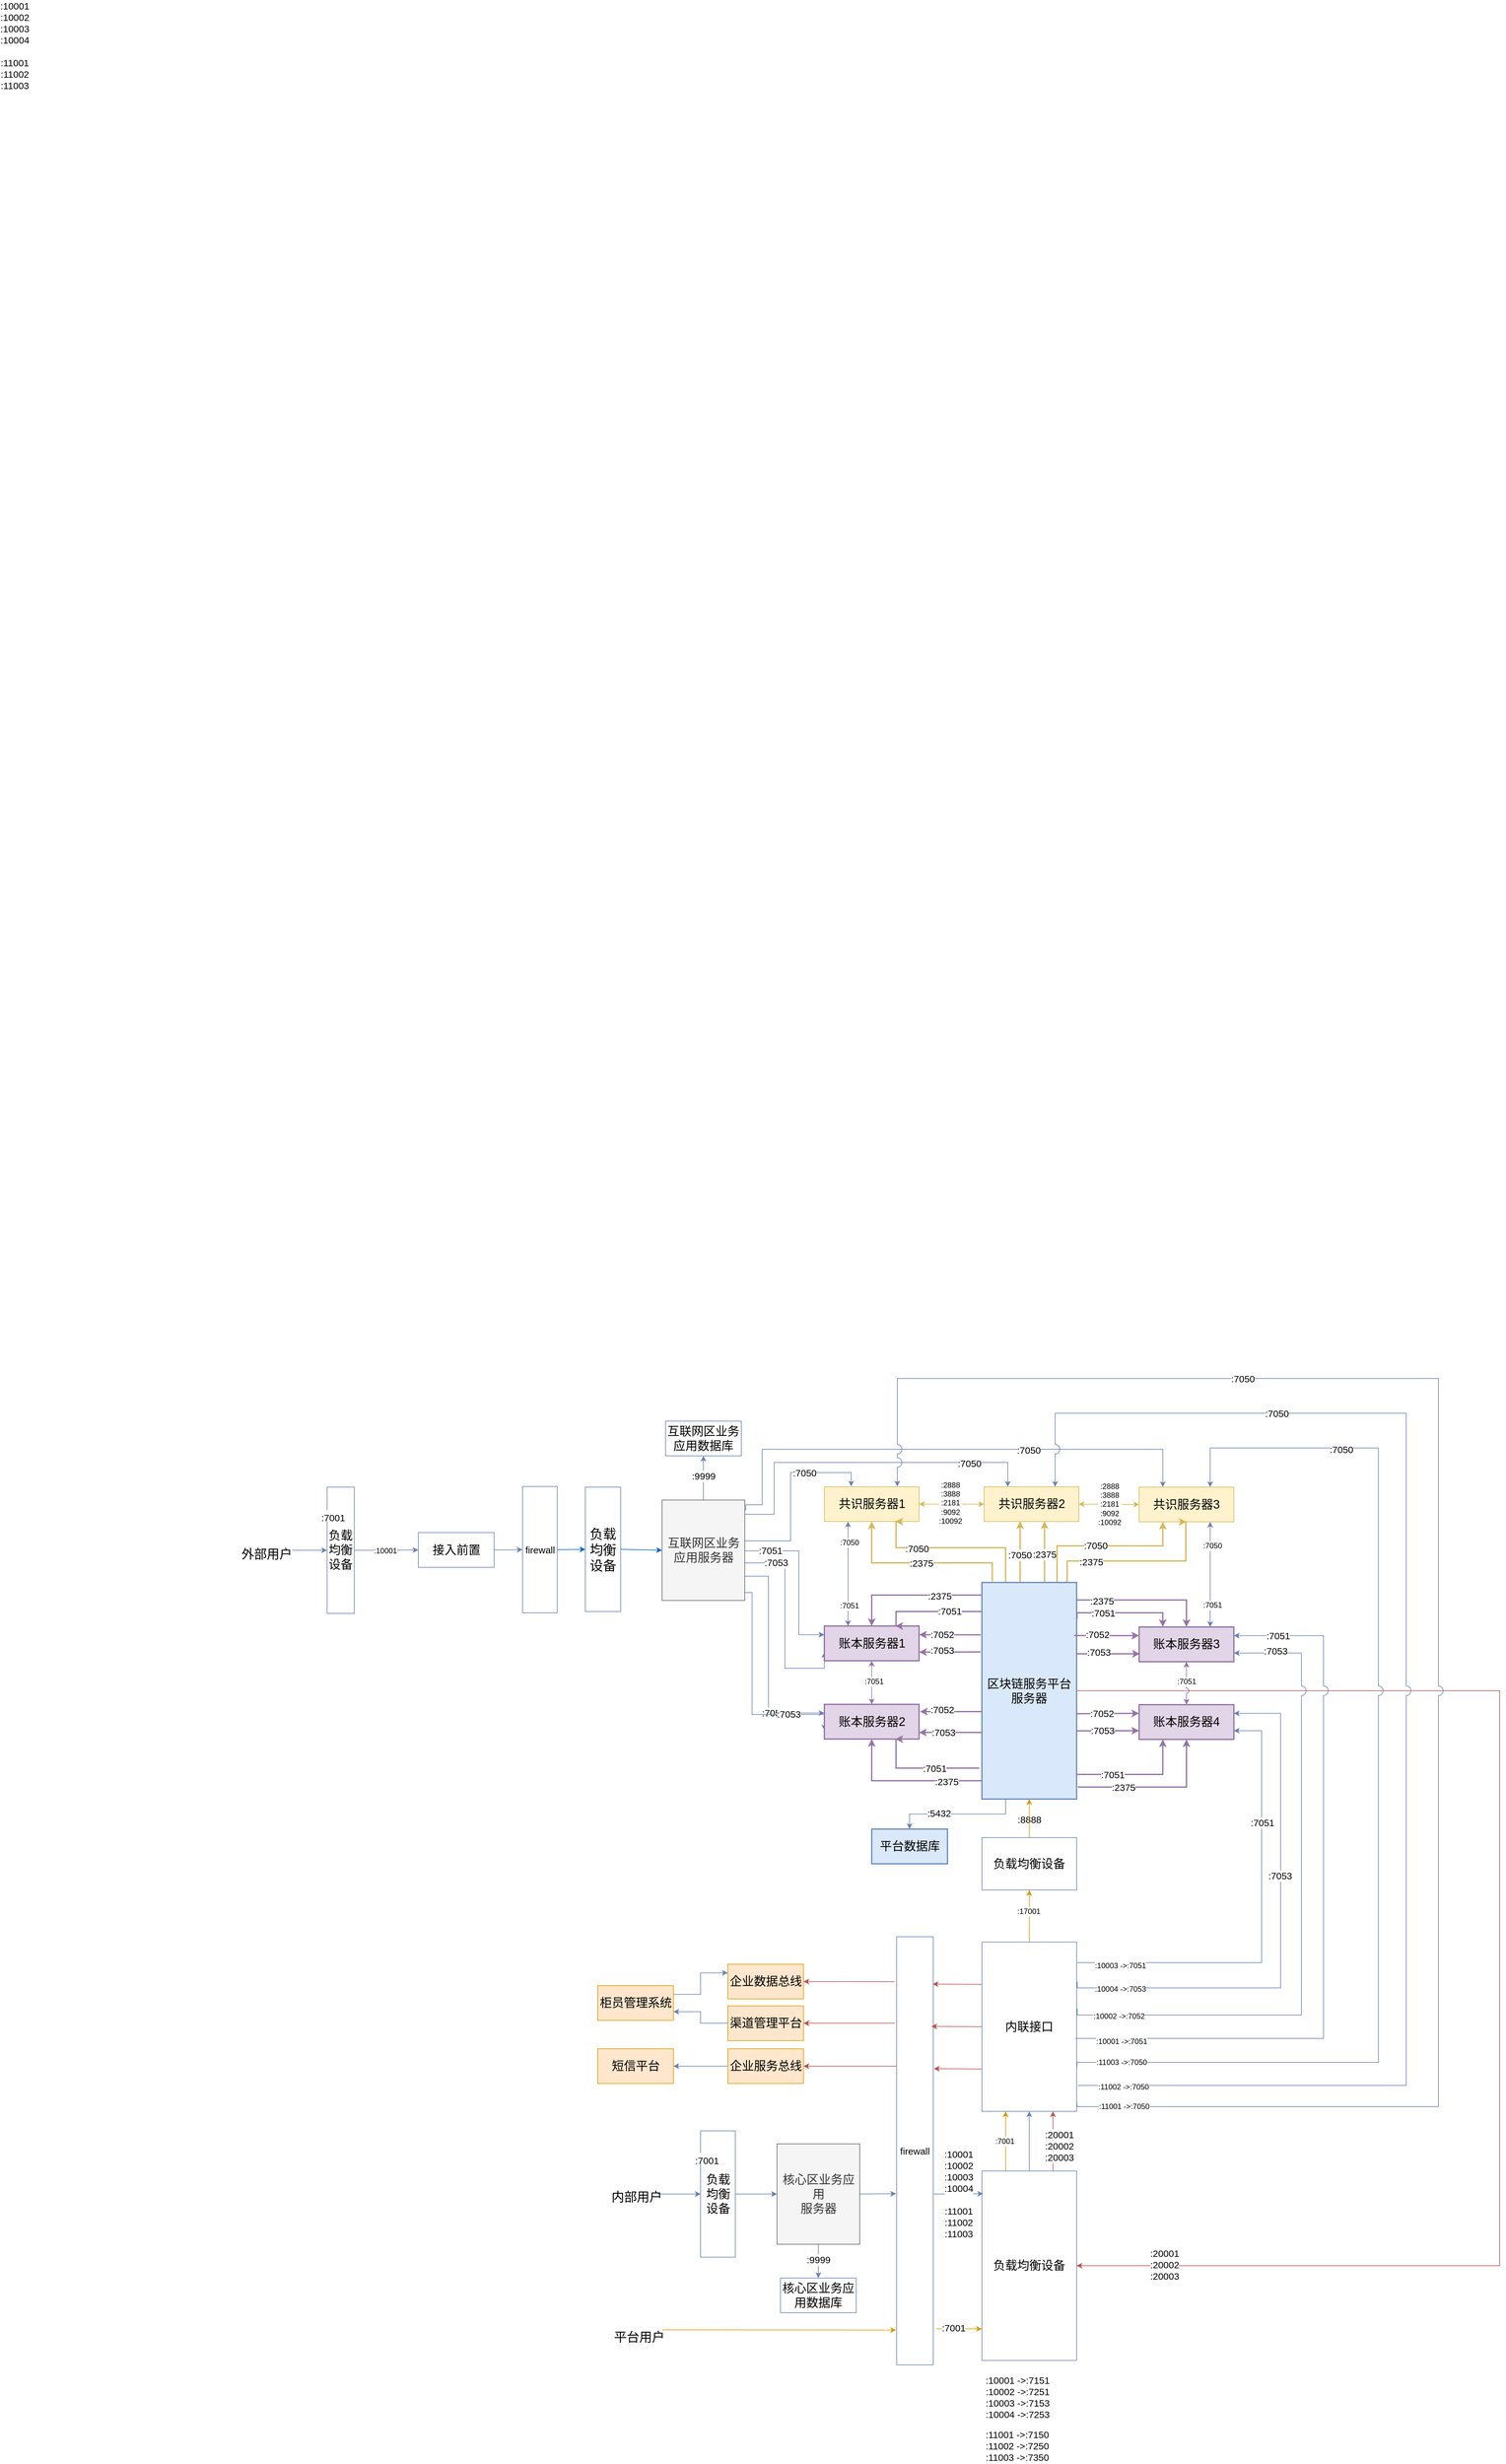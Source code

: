 <mxfile version="12.1.0" type="github" pages="1"><diagram id="IZBP0mqrMQUnNwASLiVP" name="Page-1"><mxGraphModel dx="5164" dy="5819" grid="0" gridSize="10" guides="1" tooltips="1" connect="1" arrows="1" fold="1" page="1" pageScale="1" pageWidth="3300" pageHeight="4681" math="0" shadow="0"><root><mxCell id="0"/><mxCell id="1" parent="0"/><mxCell id="sTmjkf9wLWOesbdi5qTJ-49" value="" style="endArrow=classic;html=1;strokeColor=#d79b00;fontSize=15;fillColor=#ffe6cc;" parent="1" edge="1"><mxGeometry width="50" height="50" relative="1" as="geometry"><mxPoint x="1470" y="3626" as="sourcePoint"/><mxPoint x="1542" y="3626" as="targetPoint"/></mxGeometry></mxCell><mxCell id="gY8Zco-nnhK0H6aGIAgo-136" value="负载均衡设备" style="rounded=0;whiteSpace=wrap;html=1;labelBackgroundColor=none;strokeColor=#6881B3;fillColor=none;fontSize=21;align=center;" parent="1" vertex="1"><mxGeometry x="914" y="2293" width="56" height="197" as="geometry"/></mxCell><mxCell id="sTmjkf9wLWOesbdi5qTJ-22" style="edgeStyle=orthogonalEdgeStyle;rounded=0;jumpStyle=arc;jumpSize=15;orthogonalLoop=1;jettySize=auto;html=1;exitX=0.25;exitY=0;exitDx=0;exitDy=0;entryX=0.25;entryY=1;entryDx=0;entryDy=0;strokeColor=#d79b00;fontSize=15;fillColor=#ffe6cc;" parent="1" source="gY8Zco-nnhK0H6aGIAgo-137" target="gY8Zco-nnhK0H6aGIAgo-251" edge="1"><mxGeometry relative="1" as="geometry"/></mxCell><mxCell id="rclUoReHh533xrVrYDvn-13" value=":7001" style="text;html=1;resizable=0;points=[];align=center;verticalAlign=middle;labelBackgroundColor=#ffffff;fontSize=12;" vertex="1" connectable="0" parent="sTmjkf9wLWOesbdi5qTJ-22"><mxGeometry y="2" relative="1" as="geometry"><mxPoint as="offset"/></mxGeometry></mxCell><mxCell id="sTmjkf9wLWOesbdi5qTJ-24" style="edgeStyle=orthogonalEdgeStyle;rounded=0;jumpStyle=arc;jumpSize=15;orthogonalLoop=1;jettySize=auto;html=1;exitX=0.5;exitY=0;exitDx=0;exitDy=0;entryX=0.5;entryY=1;entryDx=0;entryDy=0;strokeColor=#6881B3;fontSize=15;" parent="1" source="gY8Zco-nnhK0H6aGIAgo-137" target="gY8Zco-nnhK0H6aGIAgo-251" edge="1"><mxGeometry relative="1" as="geometry"/></mxCell><mxCell id="sTmjkf9wLWOesbdi5qTJ-28" style="edgeStyle=orthogonalEdgeStyle;rounded=0;jumpStyle=arc;jumpSize=8;orthogonalLoop=1;jettySize=auto;html=1;exitX=0.75;exitY=0;exitDx=0;exitDy=0;entryX=0.75;entryY=1;entryDx=0;entryDy=0;strokeColor=#b85450;fontSize=15;fillColor=#f8cecc;" parent="1" source="gY8Zco-nnhK0H6aGIAgo-137" target="gY8Zco-nnhK0H6aGIAgo-251" edge="1"><mxGeometry relative="1" as="geometry"/></mxCell><mxCell id="gY8Zco-nnhK0H6aGIAgo-137" value="负载均衡设备" style="rounded=0;whiteSpace=wrap;html=1;labelBackgroundColor=none;strokeColor=#6881B3;fillColor=none;fontSize=19;align=center;" parent="1" vertex="1"><mxGeometry x="1542" y="3376" width="150" height="300" as="geometry"/></mxCell><mxCell id="gY8Zco-nnhK0H6aGIAgo-138" style="edgeStyle=orthogonalEdgeStyle;rounded=0;orthogonalLoop=1;jettySize=auto;html=1;exitX=1;exitY=0.5;exitDx=0;exitDy=0;entryX=0;entryY=0.5;entryDx=0;entryDy=0;strokeColor=#6881B3;fontSize=19;" parent="1" source="gY8Zco-nnhK0H6aGIAgo-140" target="gY8Zco-nnhK0H6aGIAgo-143" edge="1"><mxGeometry relative="1" as="geometry"/></mxCell><mxCell id="gY8Zco-nnhK0H6aGIAgo-139" value=":10001" style="text;html=1;resizable=0;points=[];align=center;verticalAlign=middle;labelBackgroundColor=#ffffff;fontSize=12;" parent="gY8Zco-nnhK0H6aGIAgo-138" vertex="1" connectable="0"><mxGeometry x="-0.365" relative="1" as="geometry"><mxPoint x="16.5" y="0.5" as="offset"/></mxGeometry></mxCell><mxCell id="gY8Zco-nnhK0H6aGIAgo-140" value="负载均衡设备" style="rounded=0;whiteSpace=wrap;html=1;labelBackgroundColor=none;strokeColor=#6881B3;fillColor=none;fontSize=19;align=center;" parent="1" vertex="1"><mxGeometry x="505" y="2293" width="43" height="200" as="geometry"/></mxCell><mxCell id="gY8Zco-nnhK0H6aGIAgo-141" value="" style="endArrow=classic;html=1;strokeColor=#6881B3;fontSize=19;entryX=0;entryY=0.5;entryDx=0;entryDy=0;" parent="1" target="gY8Zco-nnhK0H6aGIAgo-140" edge="1"><mxGeometry width="50" height="50" relative="1" as="geometry"><mxPoint x="450" y="2393" as="sourcePoint"/><mxPoint x="433.5" y="2368" as="targetPoint"/></mxGeometry></mxCell><mxCell id="gY8Zco-nnhK0H6aGIAgo-142" style="edgeStyle=orthogonalEdgeStyle;rounded=0;orthogonalLoop=1;jettySize=auto;html=1;exitX=1;exitY=0.5;exitDx=0;exitDy=0;entryX=0;entryY=0.5;entryDx=0;entryDy=0;strokeColor=#6881B3;fontSize=15;" parent="1" source="gY8Zco-nnhK0H6aGIAgo-143" target="gY8Zco-nnhK0H6aGIAgo-145" edge="1"><mxGeometry relative="1" as="geometry"/></mxCell><mxCell id="gY8Zco-nnhK0H6aGIAgo-143" value="接入前置" style="rounded=0;whiteSpace=wrap;html=1;labelBackgroundColor=none;strokeColor=#6881B3;fillColor=none;fontSize=19;align=center;" parent="1" vertex="1"><mxGeometry x="649.5" y="2365" width="120" height="55" as="geometry"/></mxCell><mxCell id="gY8Zco-nnhK0H6aGIAgo-144" style="edgeStyle=orthogonalEdgeStyle;rounded=0;comic=0;jumpStyle=arc;jumpSize=15;orthogonalLoop=1;jettySize=auto;html=1;exitX=1;exitY=0.5;exitDx=0;exitDy=0;entryX=0;entryY=0.5;entryDx=0;entryDy=0;strokeColor=#0066CC;strokeWidth=1;fontSize=15;" parent="1" source="gY8Zco-nnhK0H6aGIAgo-145" target="gY8Zco-nnhK0H6aGIAgo-136" edge="1"><mxGeometry relative="1" as="geometry"/></mxCell><mxCell id="gY8Zco-nnhK0H6aGIAgo-145" value="firewall" style="rounded=0;whiteSpace=wrap;html=1;labelBackgroundColor=none;strokeColor=#6881B3;fillColor=none;fontSize=15;align=center;" parent="1" vertex="1"><mxGeometry x="814.5" y="2292" width="55" height="200" as="geometry"/></mxCell><mxCell id="gY8Zco-nnhK0H6aGIAgo-146" style="edgeStyle=orthogonalEdgeStyle;rounded=0;orthogonalLoop=1;jettySize=auto;html=1;exitX=0.5;exitY=0;exitDx=0;exitDy=0;entryX=0.5;entryY=1;entryDx=0;entryDy=0;strokeColor=#6881B3;fontSize=15;" parent="1" source="gY8Zco-nnhK0H6aGIAgo-162" target="gY8Zco-nnhK0H6aGIAgo-163" edge="1"><mxGeometry relative="1" as="geometry"/></mxCell><mxCell id="gY8Zco-nnhK0H6aGIAgo-147" value=":9999" style="text;html=1;resizable=0;points=[];align=center;verticalAlign=middle;labelBackgroundColor=#ffffff;fontSize=15;" parent="gY8Zco-nnhK0H6aGIAgo-146" vertex="1" connectable="0"><mxGeometry x="0.102" relative="1" as="geometry"><mxPoint as="offset"/></mxGeometry></mxCell><mxCell id="gY8Zco-nnhK0H6aGIAgo-148" style="edgeStyle=orthogonalEdgeStyle;rounded=0;orthogonalLoop=1;jettySize=auto;html=1;exitX=1;exitY=0.25;exitDx=0;exitDy=0;entryX=0.25;entryY=0;entryDx=0;entryDy=0;strokeColor=#6881B3;fontSize=15;" parent="1" source="gY8Zco-nnhK0H6aGIAgo-162" target="gY8Zco-nnhK0H6aGIAgo-166" edge="1"><mxGeometry relative="1" as="geometry"><Array as="points"><mxPoint x="1166" y="2329"/><mxPoint x="1168" y="2329"/><mxPoint x="1168" y="2321"/><mxPoint x="1194" y="2321"/><mxPoint x="1194" y="2233"/><mxPoint x="1828" y="2233"/></Array></mxGeometry></mxCell><mxCell id="gY8Zco-nnhK0H6aGIAgo-149" value=":7050" style="text;html=1;resizable=0;points=[];align=center;verticalAlign=middle;labelBackgroundColor=#ffffff;fontSize=15;" parent="gY8Zco-nnhK0H6aGIAgo-148" vertex="1" connectable="0"><mxGeometry x="0.444" y="-1" relative="1" as="geometry"><mxPoint x="-38.5" as="offset"/></mxGeometry></mxCell><mxCell id="gY8Zco-nnhK0H6aGIAgo-150" style="edgeStyle=orthogonalEdgeStyle;rounded=0;orthogonalLoop=1;jettySize=auto;html=1;exitX=1;exitY=0.25;exitDx=0;exitDy=0;entryX=0.25;entryY=0;entryDx=0;entryDy=0;strokeColor=#6881B3;fontSize=15;" parent="1" source="gY8Zco-nnhK0H6aGIAgo-162" target="gY8Zco-nnhK0H6aGIAgo-165" edge="1"><mxGeometry relative="1" as="geometry"><Array as="points"><mxPoint x="1167" y="2336"/><mxPoint x="1213" y="2336"/><mxPoint x="1213" y="2254"/><mxPoint x="1583" y="2254"/></Array></mxGeometry></mxCell><mxCell id="gY8Zco-nnhK0H6aGIAgo-151" value=":7050" style="text;html=1;resizable=0;points=[];align=center;verticalAlign=middle;labelBackgroundColor=#ffffff;fontSize=15;" parent="gY8Zco-nnhK0H6aGIAgo-150" vertex="1" connectable="0"><mxGeometry x="0.639" y="-1" relative="1" as="geometry"><mxPoint as="offset"/></mxGeometry></mxCell><mxCell id="gY8Zco-nnhK0H6aGIAgo-152" style="edgeStyle=orthogonalEdgeStyle;rounded=0;orthogonalLoop=1;jettySize=auto;html=1;exitX=1;exitY=0.25;exitDx=0;exitDy=0;strokeColor=#6881B3;fontSize=15;" parent="1" source="gY8Zco-nnhK0H6aGIAgo-162" edge="1"><mxGeometry relative="1" as="geometry"><Array as="points"><mxPoint x="1167" y="2378"/><mxPoint x="1239" y="2378"/><mxPoint x="1239" y="2270"/><mxPoint x="1335" y="2270"/></Array><mxPoint x="1335" y="2292" as="targetPoint"/></mxGeometry></mxCell><mxCell id="gY8Zco-nnhK0H6aGIAgo-153" value=":7050" style="text;html=1;resizable=0;points=[];align=center;verticalAlign=middle;labelBackgroundColor=#ffffff;fontSize=15;" parent="gY8Zco-nnhK0H6aGIAgo-152" vertex="1" connectable="0"><mxGeometry x="0.4" relative="1" as="geometry"><mxPoint as="offset"/></mxGeometry></mxCell><mxCell id="gY8Zco-nnhK0H6aGIAgo-154" style="edgeStyle=orthogonalEdgeStyle;rounded=0;orthogonalLoop=1;jettySize=auto;html=1;exitX=1;exitY=0.5;exitDx=0;exitDy=0;entryX=0;entryY=0.25;entryDx=0;entryDy=0;strokeColor=#6881B3;fontSize=15;" parent="1" source="gY8Zco-nnhK0H6aGIAgo-162" target="gY8Zco-nnhK0H6aGIAgo-167" edge="1"><mxGeometry relative="1" as="geometry"><Array as="points"><mxPoint x="1252" y="2394"/><mxPoint x="1252" y="2526"/></Array></mxGeometry></mxCell><mxCell id="gY8Zco-nnhK0H6aGIAgo-155" value=":7051" style="text;html=1;resizable=0;points=[];align=center;verticalAlign=middle;labelBackgroundColor=#ffffff;fontSize=15;" parent="gY8Zco-nnhK0H6aGIAgo-154" vertex="1" connectable="0"><mxGeometry x="-0.683" y="1" relative="1" as="geometry"><mxPoint as="offset"/></mxGeometry></mxCell><mxCell id="gY8Zco-nnhK0H6aGIAgo-156" style="edgeStyle=orthogonalEdgeStyle;rounded=0;orthogonalLoop=1;jettySize=auto;html=1;exitX=1;exitY=0.75;exitDx=0;exitDy=0;entryX=0;entryY=0.75;entryDx=0;entryDy=0;strokeColor=#6881B3;fontSize=15;" parent="1" source="gY8Zco-nnhK0H6aGIAgo-162" target="gY8Zco-nnhK0H6aGIAgo-167" edge="1"><mxGeometry relative="1" as="geometry"><Array as="points"><mxPoint x="1167" y="2413"/><mxPoint x="1230" y="2413"/><mxPoint x="1230" y="2580"/></Array></mxGeometry></mxCell><mxCell id="gY8Zco-nnhK0H6aGIAgo-157" value=":7053" style="text;html=1;resizable=0;points=[];align=center;verticalAlign=middle;labelBackgroundColor=#ffffff;fontSize=15;" parent="gY8Zco-nnhK0H6aGIAgo-156" vertex="1" connectable="0"><mxGeometry x="-0.641" y="1" relative="1" as="geometry"><mxPoint x="8" as="offset"/></mxGeometry></mxCell><mxCell id="gY8Zco-nnhK0H6aGIAgo-158" style="edgeStyle=orthogonalEdgeStyle;rounded=0;orthogonalLoop=1;jettySize=auto;html=1;exitX=1;exitY=0.75;exitDx=0;exitDy=0;entryX=0;entryY=0.25;entryDx=0;entryDy=0;strokeColor=#6881B3;fontSize=15;" parent="1" source="gY8Zco-nnhK0H6aGIAgo-162" target="gY8Zco-nnhK0H6aGIAgo-168" edge="1"><mxGeometry relative="1" as="geometry"><Array as="points"><mxPoint x="1166" y="2434"/><mxPoint x="1204" y="2434"/><mxPoint x="1204" y="2650"/></Array></mxGeometry></mxCell><mxCell id="gY8Zco-nnhK0H6aGIAgo-159" value=":7051" style="text;html=1;resizable=0;points=[];align=center;verticalAlign=middle;labelBackgroundColor=#ffffff;fontSize=15;" parent="gY8Zco-nnhK0H6aGIAgo-158" vertex="1" connectable="0"><mxGeometry x="0.529" y="1" relative="1" as="geometry"><mxPoint as="offset"/></mxGeometry></mxCell><mxCell id="gY8Zco-nnhK0H6aGIAgo-160" style="edgeStyle=orthogonalEdgeStyle;rounded=0;orthogonalLoop=1;jettySize=auto;html=1;exitX=1;exitY=0.75;exitDx=0;exitDy=0;entryX=0;entryY=0.75;entryDx=0;entryDy=0;strokeColor=#6881B3;fontSize=15;" parent="1" source="gY8Zco-nnhK0H6aGIAgo-162" target="gY8Zco-nnhK0H6aGIAgo-168" edge="1"><mxGeometry relative="1" as="geometry"><Array as="points"><mxPoint x="1167" y="2460"/><mxPoint x="1178" y="2460"/><mxPoint x="1178" y="2653"/></Array></mxGeometry></mxCell><mxCell id="gY8Zco-nnhK0H6aGIAgo-161" value=":7053" style="text;html=1;resizable=0;points=[];align=center;verticalAlign=middle;labelBackgroundColor=#ffffff;fontSize=15;" parent="gY8Zco-nnhK0H6aGIAgo-160" vertex="1" connectable="0"><mxGeometry x="0.507" y="1" relative="1" as="geometry"><mxPoint x="9" as="offset"/></mxGeometry></mxCell><mxCell id="gY8Zco-nnhK0H6aGIAgo-162" value="互联网区业务应用服务器" style="rounded=0;whiteSpace=wrap;html=1;labelBackgroundColor=none;strokeColor=#666666;fillColor=#f5f5f5;fontSize=19;align=center;fontColor=#333333;" parent="1" vertex="1"><mxGeometry x="1035.5" y="2313.5" width="131" height="159" as="geometry"/></mxCell><mxCell id="gY8Zco-nnhK0H6aGIAgo-163" value="互联网区业务应用数据库" style="rounded=0;whiteSpace=wrap;html=1;labelBackgroundColor=none;strokeColor=#6881B3;fillColor=none;fontSize=19;align=center;" parent="1" vertex="1"><mxGeometry x="1041" y="2188.5" width="120" height="55" as="geometry"/></mxCell><mxCell id="gY8Zco-nnhK0H6aGIAgo-164" value="共识服务器1" style="rounded=0;whiteSpace=wrap;html=1;labelBackgroundColor=none;strokeColor=#d6b656;fillColor=#fff2cc;fontSize=19;align=center;" parent="1" vertex="1"><mxGeometry x="1292.5" y="2292.5" width="150" height="55" as="geometry"/></mxCell><mxCell id="gY8Zco-nnhK0H6aGIAgo-165" value="共识服务器2" style="rounded=0;whiteSpace=wrap;html=1;labelBackgroundColor=none;strokeColor=#d6b656;fillColor=#fff2cc;fontSize=19;align=center;" parent="1" vertex="1"><mxGeometry x="1545.5" y="2292.5" width="150" height="55" as="geometry"/></mxCell><mxCell id="gY8Zco-nnhK0H6aGIAgo-166" value="共识服务器3" style="rounded=0;whiteSpace=wrap;html=1;labelBackgroundColor=none;strokeColor=#d6b656;fillColor=#fff2cc;fontSize=19;align=center;" parent="1" vertex="1"><mxGeometry x="1791" y="2293" width="150" height="55" as="geometry"/></mxCell><mxCell id="gY8Zco-nnhK0H6aGIAgo-167" value="账本服务器1" style="rounded=0;whiteSpace=wrap;html=1;labelBackgroundColor=none;strokeColor=#9673a6;fillColor=#e1d5e7;fontSize=19;align=center;strokeWidth=2;" parent="1" vertex="1"><mxGeometry x="1292.5" y="2513" width="150" height="55" as="geometry"/></mxCell><mxCell id="gY8Zco-nnhK0H6aGIAgo-168" value="账本服务器2" style="rounded=0;whiteSpace=wrap;html=1;labelBackgroundColor=none;strokeColor=#9673a6;fillColor=#e1d5e7;fontSize=19;align=center;strokeWidth=2;" parent="1" vertex="1"><mxGeometry x="1292.5" y="2637" width="150" height="55" as="geometry"/></mxCell><mxCell id="gY8Zco-nnhK0H6aGIAgo-169" value="账本服务器3" style="rounded=0;whiteSpace=wrap;html=1;labelBackgroundColor=none;strokeColor=#9673a6;fillColor=#e1d5e7;fontSize=19;align=center;strokeWidth=2;" parent="1" vertex="1"><mxGeometry x="1791" y="2514.5" width="150" height="55" as="geometry"/></mxCell><mxCell id="gY8Zco-nnhK0H6aGIAgo-170" value="账本服务器4" style="rounded=0;whiteSpace=wrap;html=1;labelBackgroundColor=none;strokeColor=#9673a6;fillColor=#e1d5e7;fontSize=19;align=center;strokeWidth=2;" parent="1" vertex="1"><mxGeometry x="1791" y="2637.5" width="150" height="55" as="geometry"/></mxCell><mxCell id="gY8Zco-nnhK0H6aGIAgo-171" style="edgeStyle=orthogonalEdgeStyle;rounded=0;orthogonalLoop=1;jettySize=auto;html=1;entryX=0.5;entryY=0;entryDx=0;entryDy=0;strokeColor=#9673a6;fontSize=15;strokeWidth=2;fillColor=#e1d5e7;" parent="1" source="gY8Zco-nnhK0H6aGIAgo-204" target="gY8Zco-nnhK0H6aGIAgo-167" edge="1"><mxGeometry relative="1" as="geometry"><mxPoint x="1541" y="2488" as="sourcePoint"/><Array as="points"><mxPoint x="1368" y="2464"/></Array></mxGeometry></mxCell><mxCell id="gY8Zco-nnhK0H6aGIAgo-172" value=":2375" style="text;html=1;resizable=0;points=[];align=center;verticalAlign=middle;labelBackgroundColor=#ffffff;fontSize=15;" parent="gY8Zco-nnhK0H6aGIAgo-171" vertex="1" connectable="0"><mxGeometry x="-0.169" y="-1" relative="1" as="geometry"><mxPoint x="25.5" y="1.5" as="offset"/></mxGeometry></mxCell><mxCell id="gY8Zco-nnhK0H6aGIAgo-173" style="edgeStyle=orthogonalEdgeStyle;rounded=0;orthogonalLoop=1;jettySize=auto;html=1;exitX=0.004;exitY=0.191;exitDx=0;exitDy=0;entryX=0.75;entryY=0;entryDx=0;entryDy=0;strokeColor=#9673a6;fontSize=15;exitPerimeter=0;strokeWidth=2;fillColor=#e1d5e7;" parent="1" source="gY8Zco-nnhK0H6aGIAgo-204" target="gY8Zco-nnhK0H6aGIAgo-167" edge="1"><mxGeometry relative="1" as="geometry"><Array as="points"><mxPoint x="1542" y="2490"/><mxPoint x="1406" y="2490"/></Array></mxGeometry></mxCell><mxCell id="gY8Zco-nnhK0H6aGIAgo-174" value=":7051" style="text;html=1;resizable=0;points=[];align=center;verticalAlign=middle;labelBackgroundColor=#ffffff;fontSize=15;" parent="gY8Zco-nnhK0H6aGIAgo-173" vertex="1" connectable="0"><mxGeometry x="-0.207" y="-1" relative="1" as="geometry"><mxPoint as="offset"/></mxGeometry></mxCell><mxCell id="gY8Zco-nnhK0H6aGIAgo-175" style="edgeStyle=orthogonalEdgeStyle;rounded=0;orthogonalLoop=1;jettySize=auto;html=1;entryX=0.5;entryY=1;entryDx=0;entryDy=0;strokeColor=#9673a6;fontSize=15;exitX=0.004;exitY=0.939;exitDx=0;exitDy=0;exitPerimeter=0;strokeWidth=2;fillColor=#e1d5e7;" parent="1" source="gY8Zco-nnhK0H6aGIAgo-204" target="gY8Zco-nnhK0H6aGIAgo-168" edge="1"><mxGeometry relative="1" as="geometry"><Array as="points"><mxPoint x="1542" y="2758"/><mxPoint x="1368" y="2758"/></Array></mxGeometry></mxCell><mxCell id="gY8Zco-nnhK0H6aGIAgo-176" value=":2375" style="text;html=1;resizable=0;points=[];align=center;verticalAlign=middle;labelBackgroundColor=#ffffff;fontSize=15;" parent="gY8Zco-nnhK0H6aGIAgo-175" vertex="1" connectable="0"><mxGeometry x="-0.401" y="1" relative="1" as="geometry"><mxPoint x="10" as="offset"/></mxGeometry></mxCell><mxCell id="gY8Zco-nnhK0H6aGIAgo-177" style="edgeStyle=orthogonalEdgeStyle;rounded=0;orthogonalLoop=1;jettySize=auto;html=1;entryX=0.75;entryY=1;entryDx=0;entryDy=0;strokeColor=#9673a6;fontSize=15;strokeWidth=2;exitX=-0.027;exitY=0.857;exitDx=0;exitDy=0;exitPerimeter=0;fillColor=#e1d5e7;" parent="1" source="gY8Zco-nnhK0H6aGIAgo-204" target="gY8Zco-nnhK0H6aGIAgo-168" edge="1"><mxGeometry relative="1" as="geometry"><mxPoint x="1541" y="2706" as="sourcePoint"/><Array as="points"><mxPoint x="1406" y="2738"/></Array></mxGeometry></mxCell><mxCell id="gY8Zco-nnhK0H6aGIAgo-178" value=":7051" style="text;html=1;resizable=0;points=[];align=center;verticalAlign=middle;labelBackgroundColor=#ffffff;fontSize=15;" parent="gY8Zco-nnhK0H6aGIAgo-177" vertex="1" connectable="0"><mxGeometry x="-0.136" relative="1" as="geometry"><mxPoint x="6" as="offset"/></mxGeometry></mxCell><mxCell id="gY8Zco-nnhK0H6aGIAgo-179" style="edgeStyle=orthogonalEdgeStyle;rounded=0;orthogonalLoop=1;jettySize=auto;html=1;exitX=0.994;exitY=0.081;exitDx=0;exitDy=0;entryX=0.5;entryY=0;entryDx=0;entryDy=0;strokeColor=#9673a6;fontSize=15;exitPerimeter=0;strokeWidth=2;fillColor=#e1d5e7;" parent="1" source="gY8Zco-nnhK0H6aGIAgo-204" target="gY8Zco-nnhK0H6aGIAgo-169" edge="1"><mxGeometry relative="1" as="geometry"><Array as="points"><mxPoint x="1866" y="2472"/></Array></mxGeometry></mxCell><mxCell id="gY8Zco-nnhK0H6aGIAgo-180" value=":2375" style="text;html=1;resizable=0;points=[];align=center;verticalAlign=middle;labelBackgroundColor=#ffffff;fontSize=15;" parent="gY8Zco-nnhK0H6aGIAgo-179" vertex="1" connectable="0"><mxGeometry x="-0.615" y="-1" relative="1" as="geometry"><mxPoint x="-1.5" y="-0.5" as="offset"/></mxGeometry></mxCell><mxCell id="gY8Zco-nnhK0H6aGIAgo-181" style="edgeStyle=orthogonalEdgeStyle;rounded=0;orthogonalLoop=1;jettySize=auto;html=1;exitX=1.004;exitY=0.167;exitDx=0;exitDy=0;entryX=0.25;entryY=0;entryDx=0;entryDy=0;strokeColor=#9673a6;fontSize=15;exitPerimeter=0;strokeWidth=2;fillColor=#e1d5e7;" parent="1" source="gY8Zco-nnhK0H6aGIAgo-204" target="gY8Zco-nnhK0H6aGIAgo-169" edge="1"><mxGeometry relative="1" as="geometry"><Array as="points"><mxPoint x="1692" y="2492"/><mxPoint x="1828" y="2492"/></Array></mxGeometry></mxCell><mxCell id="gY8Zco-nnhK0H6aGIAgo-182" value=":7051" style="text;html=1;resizable=0;points=[];align=center;verticalAlign=middle;labelBackgroundColor=#ffffff;fontSize=15;" parent="gY8Zco-nnhK0H6aGIAgo-181" vertex="1" connectable="0"><mxGeometry x="-0.583" relative="1" as="geometry"><mxPoint x="15.5" as="offset"/></mxGeometry></mxCell><mxCell id="gY8Zco-nnhK0H6aGIAgo-183" style="edgeStyle=orthogonalEdgeStyle;rounded=0;orthogonalLoop=1;jettySize=auto;html=1;entryX=0.5;entryY=1;entryDx=0;entryDy=0;strokeColor=#9673a6;fontSize=15;strokeWidth=2;fillColor=#e1d5e7;" parent="1" target="gY8Zco-nnhK0H6aGIAgo-170" edge="1"><mxGeometry relative="1" as="geometry"><Array as="points"><mxPoint x="1694" y="2768"/><mxPoint x="1866" y="2768"/></Array><mxPoint x="1694" y="2768" as="sourcePoint"/></mxGeometry></mxCell><mxCell id="gY8Zco-nnhK0H6aGIAgo-184" value=":2375" style="text;html=1;resizable=0;points=[];align=center;verticalAlign=middle;labelBackgroundColor=#ffffff;fontSize=15;" parent="gY8Zco-nnhK0H6aGIAgo-183" vertex="1" connectable="0"><mxGeometry x="-0.656" relative="1" as="geometry"><mxPoint x="29" as="offset"/></mxGeometry></mxCell><mxCell id="gY8Zco-nnhK0H6aGIAgo-185" style="edgeStyle=orthogonalEdgeStyle;rounded=0;orthogonalLoop=1;jettySize=auto;html=1;entryX=0.25;entryY=1;entryDx=0;entryDy=0;strokeColor=#9673a6;fontSize=15;strokeWidth=2;exitX=0.987;exitY=0.892;exitDx=0;exitDy=0;exitPerimeter=0;fillColor=#e1d5e7;" parent="1" source="gY8Zco-nnhK0H6aGIAgo-204" target="gY8Zco-nnhK0H6aGIAgo-170" edge="1"><mxGeometry relative="1" as="geometry"><Array as="points"><mxPoint x="1688" y="2750"/><mxPoint x="1688" y="2748"/><mxPoint x="1828" y="2748"/></Array><mxPoint x="1688" y="2714" as="sourcePoint"/></mxGeometry></mxCell><mxCell id="gY8Zco-nnhK0H6aGIAgo-186" value=":7051" style="text;html=1;resizable=0;points=[];align=center;verticalAlign=middle;labelBackgroundColor=#ffffff;fontSize=15;" parent="gY8Zco-nnhK0H6aGIAgo-185" vertex="1" connectable="0"><mxGeometry x="-0.63" relative="1" as="geometry"><mxPoint x="28" as="offset"/></mxGeometry></mxCell><mxCell id="gY8Zco-nnhK0H6aGIAgo-187" style="edgeStyle=orthogonalEdgeStyle;rounded=0;orthogonalLoop=1;jettySize=auto;html=1;exitX=0.109;exitY=-0.005;exitDx=0;exitDy=0;entryX=0.5;entryY=1;entryDx=0;entryDy=0;strokeColor=#d6b656;fontSize=15;exitPerimeter=0;strokeWidth=2;fillColor=#fff2cc;" parent="1" source="gY8Zco-nnhK0H6aGIAgo-204" target="gY8Zco-nnhK0H6aGIAgo-164" edge="1"><mxGeometry relative="1" as="geometry"><Array as="points"><mxPoint x="1558" y="2413"/><mxPoint x="1368" y="2413"/></Array></mxGeometry></mxCell><mxCell id="gY8Zco-nnhK0H6aGIAgo-188" value=":2375" style="text;html=1;resizable=0;points=[];align=center;verticalAlign=middle;labelBackgroundColor=#ffffff;fontSize=15;" parent="gY8Zco-nnhK0H6aGIAgo-187" vertex="1" connectable="0"><mxGeometry x="-0.005" relative="1" as="geometry"><mxPoint as="offset"/></mxGeometry></mxCell><mxCell id="gY8Zco-nnhK0H6aGIAgo-189" style="edgeStyle=orthogonalEdgeStyle;rounded=0;orthogonalLoop=1;jettySize=auto;html=1;exitX=0.25;exitY=0;exitDx=0;exitDy=0;entryX=0.75;entryY=1;entryDx=0;entryDy=0;strokeColor=#d6b656;fontSize=15;strokeWidth=2;fillColor=#fff2cc;" parent="1" source="gY8Zco-nnhK0H6aGIAgo-204" target="gY8Zco-nnhK0H6aGIAgo-164" edge="1"><mxGeometry relative="1" as="geometry"><Array as="points"><mxPoint x="1580" y="2389"/><mxPoint x="1406" y="2389"/></Array></mxGeometry></mxCell><mxCell id="gY8Zco-nnhK0H6aGIAgo-190" value=":7050" style="text;html=1;resizable=0;points=[];align=center;verticalAlign=middle;labelBackgroundColor=#ffffff;fontSize=15;" parent="gY8Zco-nnhK0H6aGIAgo-189" vertex="1" connectable="0"><mxGeometry x="0.441" y="1" relative="1" as="geometry"><mxPoint as="offset"/></mxGeometry></mxCell><mxCell id="gY8Zco-nnhK0H6aGIAgo-191" style="edgeStyle=orthogonalEdgeStyle;rounded=0;orthogonalLoop=1;jettySize=auto;html=1;exitX=0.5;exitY=0;exitDx=0;exitDy=0;entryX=0.38;entryY=0.991;entryDx=0;entryDy=0;entryPerimeter=0;strokeColor=#d6b656;fontSize=15;strokeWidth=2;fillColor=#fff2cc;" parent="1" source="gY8Zco-nnhK0H6aGIAgo-204" target="gY8Zco-nnhK0H6aGIAgo-165" edge="1"><mxGeometry relative="1" as="geometry"><Array as="points"><mxPoint x="1603" y="2464"/></Array></mxGeometry></mxCell><mxCell id="gY8Zco-nnhK0H6aGIAgo-192" value=":7050" style="text;html=1;resizable=0;points=[];align=center;verticalAlign=middle;labelBackgroundColor=#ffffff;fontSize=15;" parent="gY8Zco-nnhK0H6aGIAgo-191" vertex="1" connectable="0"><mxGeometry x="0.304" y="1" relative="1" as="geometry"><mxPoint as="offset"/></mxGeometry></mxCell><mxCell id="gY8Zco-nnhK0H6aGIAgo-193" style="edgeStyle=orthogonalEdgeStyle;rounded=0;orthogonalLoop=1;jettySize=auto;html=1;exitX=0.5;exitY=0;exitDx=0;exitDy=0;entryX=0.638;entryY=0.991;entryDx=0;entryDy=0;entryPerimeter=0;strokeColor=#d6b656;fontSize=15;strokeWidth=2;fillColor=#fff2cc;" parent="1" source="gY8Zco-nnhK0H6aGIAgo-204" target="gY8Zco-nnhK0H6aGIAgo-165" edge="1"><mxGeometry relative="1" as="geometry"><Array as="points"><mxPoint x="1641" y="2464"/></Array></mxGeometry></mxCell><mxCell id="gY8Zco-nnhK0H6aGIAgo-194" value=":2375" style="text;html=1;resizable=0;points=[];align=center;verticalAlign=middle;labelBackgroundColor=#ffffff;fontSize=15;" parent="gY8Zco-nnhK0H6aGIAgo-193" vertex="1" connectable="0"><mxGeometry x="0.333" relative="1" as="geometry"><mxPoint y="-2" as="offset"/></mxGeometry></mxCell><mxCell id="gY8Zco-nnhK0H6aGIAgo-195" style="edgeStyle=orthogonalEdgeStyle;rounded=0;orthogonalLoop=1;jettySize=auto;html=1;exitX=0.89;exitY=-0.005;exitDx=0;exitDy=0;entryX=0.5;entryY=1;entryDx=0;entryDy=0;strokeColor=#d6b656;fontSize=15;exitPerimeter=0;strokeWidth=2;fillColor=#fff2cc;" parent="1" source="gY8Zco-nnhK0H6aGIAgo-204" target="gY8Zco-nnhK0H6aGIAgo-166" edge="1"><mxGeometry relative="1" as="geometry"><Array as="points"><mxPoint x="1675" y="2464"/><mxPoint x="1677" y="2464"/><mxPoint x="1677" y="2410"/><mxPoint x="1865" y="2410"/></Array></mxGeometry></mxCell><mxCell id="gY8Zco-nnhK0H6aGIAgo-196" value=":2375" style="text;html=1;resizable=0;points=[];align=center;verticalAlign=middle;labelBackgroundColor=#ffffff;fontSize=15;" parent="gY8Zco-nnhK0H6aGIAgo-195" vertex="1" connectable="0"><mxGeometry x="-0.33" y="-1" relative="1" as="geometry"><mxPoint x="5" as="offset"/></mxGeometry></mxCell><mxCell id="gY8Zco-nnhK0H6aGIAgo-197" style="edgeStyle=orthogonalEdgeStyle;rounded=0;orthogonalLoop=1;jettySize=auto;html=1;exitX=0.75;exitY=0;exitDx=0;exitDy=0;entryX=0.25;entryY=1;entryDx=0;entryDy=0;strokeColor=#d6b656;fontSize=15;strokeWidth=2;fillColor=#fff2cc;" parent="1" source="gY8Zco-nnhK0H6aGIAgo-204" target="gY8Zco-nnhK0H6aGIAgo-166" edge="1"><mxGeometry relative="1" as="geometry"><Array as="points"><mxPoint x="1661" y="2464"/><mxPoint x="1661" y="2386"/><mxPoint x="1828" y="2386"/></Array></mxGeometry></mxCell><mxCell id="gY8Zco-nnhK0H6aGIAgo-198" value=":7050" style="text;html=1;resizable=0;points=[];align=center;verticalAlign=middle;labelBackgroundColor=#ffffff;fontSize=15;" parent="gY8Zco-nnhK0H6aGIAgo-197" vertex="1" connectable="0"><mxGeometry x="0.064" y="1" relative="1" as="geometry"><mxPoint as="offset"/></mxGeometry></mxCell><mxCell id="sTmjkf9wLWOesbdi5qTJ-13" style="edgeStyle=orthogonalEdgeStyle;rounded=0;jumpStyle=arc;jumpSize=15;orthogonalLoop=1;jettySize=auto;html=1;exitX=0.25;exitY=1;exitDx=0;exitDy=0;entryX=0.5;entryY=0;entryDx=0;entryDy=0;strokeColor=#6881B3;fontSize=15;" parent="1" source="gY8Zco-nnhK0H6aGIAgo-204" target="gY8Zco-nnhK0H6aGIAgo-221" edge="1"><mxGeometry relative="1" as="geometry"/></mxCell><mxCell id="sTmjkf9wLWOesbdi5qTJ-14" value=":5432" style="text;html=1;resizable=0;points=[];align=center;verticalAlign=middle;labelBackgroundColor=#ffffff;fontSize=15;" parent="sTmjkf9wLWOesbdi5qTJ-13" vertex="1" connectable="0"><mxGeometry x="0.304" y="-2" relative="1" as="geometry"><mxPoint as="offset"/></mxGeometry></mxCell><mxCell id="sTmjkf9wLWOesbdi5qTJ-27" style="edgeStyle=orthogonalEdgeStyle;rounded=0;jumpStyle=arc;jumpSize=15;orthogonalLoop=1;jettySize=auto;html=1;exitX=1;exitY=0.5;exitDx=0;exitDy=0;entryX=1;entryY=0.5;entryDx=0;entryDy=0;strokeColor=#b85450;fontSize=15;fillColor=#f8cecc;" parent="1" source="gY8Zco-nnhK0H6aGIAgo-204" target="gY8Zco-nnhK0H6aGIAgo-137" edge="1"><mxGeometry relative="1" as="geometry"><Array as="points"><mxPoint x="2362" y="2616"/><mxPoint x="2362" y="3526"/></Array></mxGeometry></mxCell><mxCell id="sTmjkf9wLWOesbdi5qTJ-29" value=":20001&lt;br&gt;:20002&lt;br&gt;:20003" style="text;html=1;resizable=0;points=[];align=center;verticalAlign=middle;labelBackgroundColor=#ffffff;fontSize=15;" parent="sTmjkf9wLWOesbdi5qTJ-27" vertex="1" connectable="0"><mxGeometry x="0.877" y="-2" relative="1" as="geometry"><mxPoint as="offset"/></mxGeometry></mxCell><mxCell id="gY8Zco-nnhK0H6aGIAgo-204" value="区块链服务平台服务器" style="rounded=0;whiteSpace=wrap;html=1;labelBackgroundColor=none;strokeColor=#6c8ebf;fillColor=#dae8fc;fontSize=19;align=center;strokeWidth=2;" parent="1" vertex="1"><mxGeometry x="1542" y="2444" width="150" height="343" as="geometry"/></mxCell><mxCell id="gY8Zco-nnhK0H6aGIAgo-205" value="" style="endArrow=classic;html=1;strokeColor=#9673a6;fontSize=15;entryX=1;entryY=0.25;entryDx=0;entryDy=0;strokeWidth=2;fillColor=#e1d5e7;" parent="1" target="gY8Zco-nnhK0H6aGIAgo-167" edge="1"><mxGeometry width="50" height="50" relative="1" as="geometry"><mxPoint x="1540" y="2527" as="sourcePoint"/><mxPoint x="1528" y="2575" as="targetPoint"/></mxGeometry></mxCell><mxCell id="gY8Zco-nnhK0H6aGIAgo-206" value=":7052" style="text;html=1;resizable=0;points=[];align=center;verticalAlign=middle;labelBackgroundColor=#ffffff;fontSize=15;" parent="gY8Zco-nnhK0H6aGIAgo-205" vertex="1" connectable="0"><mxGeometry x="0.361" y="-1" relative="1" as="geometry"><mxPoint x="5" as="offset"/></mxGeometry></mxCell><mxCell id="gY8Zco-nnhK0H6aGIAgo-207" value="" style="endArrow=classic;html=1;strokeColor=#9673a6;fontSize=15;entryX=1;entryY=0.75;entryDx=0;entryDy=0;strokeWidth=2;fillColor=#e1d5e7;" parent="1" target="gY8Zco-nnhK0H6aGIAgo-167" edge="1"><mxGeometry width="50" height="50" relative="1" as="geometry"><mxPoint x="1540" y="2554" as="sourcePoint"/><mxPoint x="1528" y="2621" as="targetPoint"/></mxGeometry></mxCell><mxCell id="gY8Zco-nnhK0H6aGIAgo-208" value=":7053" style="text;html=1;resizable=0;points=[];align=center;verticalAlign=middle;labelBackgroundColor=#ffffff;fontSize=15;" parent="gY8Zco-nnhK0H6aGIAgo-207" vertex="1" connectable="0"><mxGeometry x="0.281" y="-3" relative="1" as="geometry"><mxPoint x="1" as="offset"/></mxGeometry></mxCell><mxCell id="gY8Zco-nnhK0H6aGIAgo-209" value="" style="endArrow=classic;html=1;strokeColor=#9673a6;fontSize=15;entryX=1;entryY=0.25;entryDx=0;entryDy=0;exitX=-0.006;exitY=0.365;exitDx=0;exitDy=0;exitPerimeter=0;strokeWidth=2;fillColor=#e1d5e7;" parent="1" edge="1"><mxGeometry width="50" height="50" relative="1" as="geometry"><mxPoint x="1542.5" y="2648.5" as="sourcePoint"/><mxPoint x="1443.9" y="2648.555" as="targetPoint"/></mxGeometry></mxCell><mxCell id="gY8Zco-nnhK0H6aGIAgo-210" value=":7052" style="text;html=1;resizable=0;points=[];align=center;verticalAlign=middle;labelBackgroundColor=#ffffff;fontSize=15;" parent="gY8Zco-nnhK0H6aGIAgo-209" vertex="1" connectable="0"><mxGeometry x="0.389" y="-4" relative="1" as="geometry"><mxPoint x="5" as="offset"/></mxGeometry></mxCell><mxCell id="gY8Zco-nnhK0H6aGIAgo-211" value="" style="endArrow=classic;html=1;strokeColor=#9673a6;fontSize=15;entryX=1;entryY=0.25;entryDx=0;entryDy=0;exitX=-0.006;exitY=0.365;exitDx=0;exitDy=0;exitPerimeter=0;strokeWidth=2;fillColor=#e1d5e7;" parent="1" edge="1"><mxGeometry width="50" height="50" relative="1" as="geometry"><mxPoint x="1541" y="2681.5" as="sourcePoint"/><mxPoint x="1442.4" y="2681.555" as="targetPoint"/></mxGeometry></mxCell><mxCell id="gY8Zco-nnhK0H6aGIAgo-212" value=":7053" style="text;html=1;resizable=0;points=[];align=center;verticalAlign=middle;labelBackgroundColor=#ffffff;fontSize=15;" parent="gY8Zco-nnhK0H6aGIAgo-211" vertex="1" connectable="0"><mxGeometry x="0.359" y="-1" relative="1" as="geometry"><mxPoint x="7" as="offset"/></mxGeometry></mxCell><mxCell id="gY8Zco-nnhK0H6aGIAgo-213" value="" style="endArrow=classic;html=1;strokeColor=#9673a6;fontSize=15;entryX=0;entryY=0.25;entryDx=0;entryDy=0;strokeWidth=2;fillColor=#e1d5e7;" parent="1" target="gY8Zco-nnhK0H6aGIAgo-169" edge="1"><mxGeometry width="50" height="50" relative="1" as="geometry"><mxPoint x="1688" y="2528" as="sourcePoint"/><mxPoint x="1769" y="2549" as="targetPoint"/></mxGeometry></mxCell><mxCell id="gY8Zco-nnhK0H6aGIAgo-214" value=":7052" style="text;html=1;resizable=0;points=[];align=center;verticalAlign=middle;labelBackgroundColor=#ffffff;fontSize=15;" parent="gY8Zco-nnhK0H6aGIAgo-213" vertex="1" connectable="0"><mxGeometry x="-0.365" y="2" relative="1" as="geometry"><mxPoint x="4" as="offset"/></mxGeometry></mxCell><mxCell id="gY8Zco-nnhK0H6aGIAgo-215" value="" style="endArrow=classic;html=1;strokeColor=#9673a6;fontSize=15;entryX=0;entryY=0.25;entryDx=0;entryDy=0;strokeWidth=2;fillColor=#e1d5e7;" parent="1" edge="1"><mxGeometry width="50" height="50" relative="1" as="geometry"><mxPoint x="1692" y="2557" as="sourcePoint"/><mxPoint x="1792.2" y="2556.973" as="targetPoint"/></mxGeometry></mxCell><mxCell id="gY8Zco-nnhK0H6aGIAgo-216" value=":7053" style="text;html=1;resizable=0;points=[];align=center;verticalAlign=middle;labelBackgroundColor=#ffffff;fontSize=15;" parent="gY8Zco-nnhK0H6aGIAgo-215" vertex="1" connectable="0"><mxGeometry x="-0.509" y="3" relative="1" as="geometry"><mxPoint x="10" as="offset"/></mxGeometry></mxCell><mxCell id="gY8Zco-nnhK0H6aGIAgo-217" value="" style="endArrow=classic;html=1;strokeColor=#9673a6;fontSize=15;entryX=0;entryY=0.25;entryDx=0;entryDy=0;strokeWidth=2;exitX=1;exitY=0.606;exitDx=0;exitDy=0;exitPerimeter=0;fillColor=#e1d5e7;" parent="1" source="gY8Zco-nnhK0H6aGIAgo-204" target="gY8Zco-nnhK0H6aGIAgo-170" edge="1"><mxGeometry width="50" height="50" relative="1" as="geometry"><mxPoint x="1694" y="2626" as="sourcePoint"/><mxPoint x="1748" y="2628" as="targetPoint"/></mxGeometry></mxCell><mxCell id="gY8Zco-nnhK0H6aGIAgo-218" value=":7052" style="text;html=1;resizable=0;points=[];align=center;verticalAlign=middle;labelBackgroundColor=#ffffff;fontSize=15;" parent="gY8Zco-nnhK0H6aGIAgo-217" vertex="1" connectable="0"><mxGeometry x="-0.384" y="1" relative="1" as="geometry"><mxPoint x="9" as="offset"/></mxGeometry></mxCell><mxCell id="gY8Zco-nnhK0H6aGIAgo-219" value="" style="endArrow=classic;html=1;strokeColor=#9673a6;fontSize=15;entryX=0;entryY=0.75;entryDx=0;entryDy=0;strokeWidth=2;fillColor=#e1d5e7;" parent="1" target="gY8Zco-nnhK0H6aGIAgo-170" edge="1"><mxGeometry width="50" height="50" relative="1" as="geometry"><mxPoint x="1692" y="2679" as="sourcePoint"/><mxPoint x="1753" y="2686" as="targetPoint"/></mxGeometry></mxCell><mxCell id="gY8Zco-nnhK0H6aGIAgo-220" value=":7053" style="text;html=1;resizable=0;points=[];align=center;verticalAlign=middle;labelBackgroundColor=#ffffff;fontSize=15;" parent="gY8Zco-nnhK0H6aGIAgo-219" vertex="1" connectable="0"><mxGeometry x="-0.34" y="1" relative="1" as="geometry"><mxPoint x="8" as="offset"/></mxGeometry></mxCell><mxCell id="gY8Zco-nnhK0H6aGIAgo-221" value="平台数据库" style="rounded=0;whiteSpace=wrap;html=1;labelBackgroundColor=none;strokeColor=#6c8ebf;fillColor=#dae8fc;fontSize=19;align=center;strokeWidth=2;" parent="1" vertex="1"><mxGeometry x="1367.5" y="2834.5" width="120" height="55" as="geometry"/></mxCell><mxCell id="gY8Zco-nnhK0H6aGIAgo-222" value="企业数据总线" style="rounded=0;whiteSpace=wrap;html=1;labelBackgroundColor=none;strokeColor=#d79b00;fillColor=#ffe6cc;fontSize=19;align=center;" parent="1" vertex="1"><mxGeometry x="1139.5" y="3048.5" width="120" height="55" as="geometry"/></mxCell><mxCell id="sTmjkf9wLWOesbdi5qTJ-41" style="edgeStyle=orthogonalEdgeStyle;rounded=0;jumpStyle=arc;jumpSize=8;orthogonalLoop=1;jettySize=auto;html=1;exitX=0;exitY=0.5;exitDx=0;exitDy=0;entryX=1;entryY=0.75;entryDx=0;entryDy=0;strokeColor=#6881B3;fontSize=15;" parent="1" source="gY8Zco-nnhK0H6aGIAgo-223" target="sTmjkf9wLWOesbdi5qTJ-39" edge="1"><mxGeometry relative="1" as="geometry"/></mxCell><mxCell id="gY8Zco-nnhK0H6aGIAgo-223" value="渠道管理平台" style="rounded=0;whiteSpace=wrap;html=1;labelBackgroundColor=none;strokeColor=#d79b00;fillColor=#ffe6cc;fontSize=19;align=center;" parent="1" vertex="1"><mxGeometry x="1139.5" y="3114.5" width="120" height="55" as="geometry"/></mxCell><mxCell id="sTmjkf9wLWOesbdi5qTJ-38" style="edgeStyle=orthogonalEdgeStyle;rounded=0;jumpStyle=arc;jumpSize=8;orthogonalLoop=1;jettySize=auto;html=1;exitX=0;exitY=0.5;exitDx=0;exitDy=0;entryX=1;entryY=0.5;entryDx=0;entryDy=0;strokeColor=#6881B3;fontSize=15;" parent="1" source="gY8Zco-nnhK0H6aGIAgo-224" target="sTmjkf9wLWOesbdi5qTJ-37" edge="1"><mxGeometry relative="1" as="geometry"/></mxCell><mxCell id="gY8Zco-nnhK0H6aGIAgo-224" value="企业服务总线" style="rounded=0;whiteSpace=wrap;html=1;labelBackgroundColor=none;strokeColor=#d79b00;fillColor=#ffe6cc;fontSize=19;align=center;" parent="1" vertex="1"><mxGeometry x="1139.5" y="3182.5" width="120" height="55" as="geometry"/></mxCell><mxCell id="gY8Zco-nnhK0H6aGIAgo-227" style="edgeStyle=orthogonalEdgeStyle;rounded=0;orthogonalLoop=1;jettySize=auto;html=1;exitX=1;exitY=0.5;exitDx=0;exitDy=0;strokeColor=#6881B3;fontSize=15;" parent="1" source="gY8Zco-nnhK0H6aGIAgo-228" edge="1"><mxGeometry relative="1" as="geometry"><mxPoint x="1406" y="3412" as="targetPoint"/></mxGeometry></mxCell><mxCell id="sTmjkf9wLWOesbdi5qTJ-18" style="edgeStyle=orthogonalEdgeStyle;rounded=0;jumpStyle=arc;jumpSize=15;orthogonalLoop=1;jettySize=auto;html=1;exitX=0.5;exitY=1;exitDx=0;exitDy=0;entryX=0.5;entryY=0;entryDx=0;entryDy=0;strokeColor=#6881B3;fontSize=15;" parent="1" source="gY8Zco-nnhK0H6aGIAgo-228" target="gY8Zco-nnhK0H6aGIAgo-229" edge="1"><mxGeometry relative="1" as="geometry"/></mxCell><mxCell id="sTmjkf9wLWOesbdi5qTJ-19" value=":9999" style="text;html=1;resizable=0;points=[];align=center;verticalAlign=middle;labelBackgroundColor=#ffffff;fontSize=15;" parent="sTmjkf9wLWOesbdi5qTJ-18" vertex="1" connectable="0"><mxGeometry x="-0.111" relative="1" as="geometry"><mxPoint as="offset"/></mxGeometry></mxCell><mxCell id="gY8Zco-nnhK0H6aGIAgo-228" value="核心区业务应用&lt;br&gt;服务器" style="rounded=0;whiteSpace=wrap;html=1;labelBackgroundColor=none;strokeColor=#666666;fillColor=#f5f5f5;fontSize=19;align=center;fontColor=#333333;" parent="1" vertex="1"><mxGeometry x="1217.5" y="3333" width="131" height="159" as="geometry"/></mxCell><mxCell id="gY8Zco-nnhK0H6aGIAgo-229" value="核心区业务应用数据库" style="rounded=0;whiteSpace=wrap;html=1;labelBackgroundColor=none;strokeColor=#6881B3;fillColor=none;fontSize=19;align=center;" parent="1" vertex="1"><mxGeometry x="1223" y="3545.5" width="120" height="55" as="geometry"/></mxCell><mxCell id="gY8Zco-nnhK0H6aGIAgo-230" style="edgeStyle=orthogonalEdgeStyle;rounded=0;orthogonalLoop=1;jettySize=auto;html=1;exitX=1;exitY=0.5;exitDx=0;exitDy=0;entryX=0;entryY=0.5;entryDx=0;entryDy=0;strokeColor=#6881B3;fontSize=15;" parent="1" source="gY8Zco-nnhK0H6aGIAgo-231" target="gY8Zco-nnhK0H6aGIAgo-228" edge="1"><mxGeometry relative="1" as="geometry"/></mxCell><mxCell id="gY8Zco-nnhK0H6aGIAgo-231" value="负载均衡设备" style="rounded=0;whiteSpace=wrap;html=1;labelBackgroundColor=none;strokeColor=#6881B3;fillColor=none;fontSize=19;align=center;" parent="1" vertex="1"><mxGeometry x="1096.5" y="3312.5" width="55" height="200" as="geometry"/></mxCell><mxCell id="gY8Zco-nnhK0H6aGIAgo-232" value="" style="endArrow=classic;html=1;strokeColor=#6881B3;fontSize=15;entryX=0;entryY=0.5;entryDx=0;entryDy=0;" parent="1" target="gY8Zco-nnhK0H6aGIAgo-231" edge="1"><mxGeometry width="50" height="50" relative="1" as="geometry"><mxPoint x="1028.5" y="3412.5" as="sourcePoint"/><mxPoint x="1037.5" y="3391.5" as="targetPoint"/></mxGeometry></mxCell><mxCell id="gY8Zco-nnhK0H6aGIAgo-233" style="edgeStyle=orthogonalEdgeStyle;rounded=0;orthogonalLoop=1;jettySize=auto;html=1;exitX=1.017;exitY=0.601;exitDx=0;exitDy=0;strokeColor=#6881B3;fontSize=15;exitPerimeter=0;" parent="1" source="gY8Zco-nnhK0H6aGIAgo-235" edge="1"><mxGeometry relative="1" as="geometry"><mxPoint x="1544" y="3412" as="targetPoint"/><Array as="points"/></mxGeometry></mxCell><mxCell id="sTmjkf9wLWOesbdi5qTJ-11" value=":10001&lt;br&gt;:10002&lt;br&gt;:10003&lt;br&gt;:10004&lt;br&gt;&lt;br&gt;:11001&lt;br&gt;:11002&lt;br&gt;:11003" style="text;html=1;resizable=0;points=[];align=center;verticalAlign=middle;labelBackgroundColor=#ffffff;fontSize=15;" parent="gY8Zco-nnhK0H6aGIAgo-233" vertex="1" connectable="0"><mxGeometry relative="1" as="geometry"><mxPoint as="offset"/></mxGeometry></mxCell><mxCell id="gY8Zco-nnhK0H6aGIAgo-235" value="firewall" style="rounded=0;whiteSpace=wrap;html=1;labelBackgroundColor=none;strokeColor=#6881B3;fillColor=none;fontSize=15;align=center;rotation=0;" parent="1" vertex="1"><mxGeometry x="1407" y="3005" width="58" height="678" as="geometry"/></mxCell><mxCell id="gY8Zco-nnhK0H6aGIAgo-237" style="edgeStyle=orthogonalEdgeStyle;rounded=0;orthogonalLoop=1;jettySize=auto;html=1;entryX=1;entryY=0.25;entryDx=0;entryDy=0;strokeColor=#6881B3;fontSize=15;jumpStyle=arc;jumpSize=15;" parent="1" target="gY8Zco-nnhK0H6aGIAgo-169" edge="1"><mxGeometry relative="1" as="geometry"><Array as="points"><mxPoint x="2083" y="3166"/><mxPoint x="2083" y="2529"/></Array><mxPoint x="1690" y="3166" as="sourcePoint"/></mxGeometry></mxCell><mxCell id="gY8Zco-nnhK0H6aGIAgo-238" value=":7051" style="text;html=1;resizable=0;points=[];align=center;verticalAlign=middle;labelBackgroundColor=#ffffff;fontSize=15;" parent="gY8Zco-nnhK0H6aGIAgo-237" vertex="1" connectable="0"><mxGeometry x="0.881" y="-1" relative="1" as="geometry"><mxPoint as="offset"/></mxGeometry></mxCell><mxCell id="rclUoReHh533xrVrYDvn-9" value=":10001 -&amp;gt;:7051" style="text;html=1;resizable=0;points=[];align=center;verticalAlign=middle;labelBackgroundColor=#ffffff;fontSize=12;" vertex="1" connectable="0" parent="gY8Zco-nnhK0H6aGIAgo-237"><mxGeometry x="-0.859" y="-5" relative="1" as="geometry"><mxPoint x="-10" as="offset"/></mxGeometry></mxCell><mxCell id="gY8Zco-nnhK0H6aGIAgo-239" style="edgeStyle=orthogonalEdgeStyle;rounded=0;orthogonalLoop=1;jettySize=auto;html=1;entryX=1;entryY=0.75;entryDx=0;entryDy=0;strokeColor=#6881B3;fontSize=15;jumpStyle=arc;jumpSize=15;" parent="1" target="gY8Zco-nnhK0H6aGIAgo-169" edge="1"><mxGeometry relative="1" as="geometry"><mxPoint x="1693" y="3119" as="sourcePoint"/><Array as="points"><mxPoint x="1693" y="3129"/><mxPoint x="2048" y="3129"/><mxPoint x="2048" y="2556"/></Array></mxGeometry></mxCell><mxCell id="gY8Zco-nnhK0H6aGIAgo-240" value=":7053" style="text;html=1;resizable=0;points=[];align=center;verticalAlign=middle;labelBackgroundColor=#ffffff;fontSize=15;" parent="gY8Zco-nnhK0H6aGIAgo-239" vertex="1" connectable="0"><mxGeometry x="0.895" y="-4" relative="1" as="geometry"><mxPoint x="11" as="offset"/></mxGeometry></mxCell><mxCell id="rclUoReHh533xrVrYDvn-10" value=":10002 -&amp;gt;:7052" style="text;html=1;resizable=0;points=[];align=center;verticalAlign=middle;labelBackgroundColor=#ffffff;fontSize=12;" vertex="1" connectable="0" parent="gY8Zco-nnhK0H6aGIAgo-239"><mxGeometry x="-0.861" y="-2" relative="1" as="geometry"><mxPoint x="3" as="offset"/></mxGeometry></mxCell><mxCell id="gY8Zco-nnhK0H6aGIAgo-241" style="edgeStyle=orthogonalEdgeStyle;rounded=0;orthogonalLoop=1;jettySize=auto;html=1;entryX=1;entryY=0.75;entryDx=0;entryDy=0;strokeColor=#6881B3;fontSize=15;" parent="1" target="gY8Zco-nnhK0H6aGIAgo-170" edge="1"><mxGeometry relative="1" as="geometry"><Array as="points"><mxPoint x="1693" y="3046"/><mxPoint x="1985" y="3046"/><mxPoint x="1985" y="2679"/></Array><mxPoint x="1693" y="3046" as="sourcePoint"/></mxGeometry></mxCell><mxCell id="gY8Zco-nnhK0H6aGIAgo-242" value=":7051" style="text;html=1;resizable=0;points=[];align=center;verticalAlign=middle;labelBackgroundColor=#ffffff;fontSize=15;" parent="gY8Zco-nnhK0H6aGIAgo-241" vertex="1" connectable="0"><mxGeometry x="0.463" y="-1" relative="1" as="geometry"><mxPoint as="offset"/></mxGeometry></mxCell><mxCell id="rclUoReHh533xrVrYDvn-11" value=":10003 -&amp;gt;:7051" style="text;html=1;resizable=0;points=[];align=center;verticalAlign=middle;labelBackgroundColor=#ffffff;fontSize=12;" vertex="1" connectable="0" parent="gY8Zco-nnhK0H6aGIAgo-241"><mxGeometry x="-0.837" y="-5" relative="1" as="geometry"><mxPoint x="10" as="offset"/></mxGeometry></mxCell><mxCell id="gY8Zco-nnhK0H6aGIAgo-243" style="edgeStyle=orthogonalEdgeStyle;rounded=0;orthogonalLoop=1;jettySize=auto;html=1;entryX=1;entryY=0.25;entryDx=0;entryDy=0;strokeColor=#6881B3;fontSize=15;" parent="1" target="gY8Zco-nnhK0H6aGIAgo-170" edge="1"><mxGeometry relative="1" as="geometry"><Array as="points"><mxPoint x="1693" y="3086"/><mxPoint x="2015" y="3086"/><mxPoint x="2015" y="2651"/></Array><mxPoint x="1693" y="3076" as="sourcePoint"/></mxGeometry></mxCell><mxCell id="gY8Zco-nnhK0H6aGIAgo-244" value=":7053" style="text;html=1;resizable=0;points=[];align=center;verticalAlign=middle;labelBackgroundColor=#ffffff;fontSize=15;" parent="gY8Zco-nnhK0H6aGIAgo-243" vertex="1" connectable="0"><mxGeometry x="0.213" y="1" relative="1" as="geometry"><mxPoint as="offset"/></mxGeometry></mxCell><mxCell id="rclUoReHh533xrVrYDvn-12" value=":10004 -&amp;gt;:7053" style="text;html=1;resizable=0;points=[];align=center;verticalAlign=middle;labelBackgroundColor=#ffffff;fontSize=12;" vertex="1" connectable="0" parent="gY8Zco-nnhK0H6aGIAgo-243"><mxGeometry x="-0.816" y="-2" relative="1" as="geometry"><mxPoint as="offset"/></mxGeometry></mxCell><mxCell id="gY8Zco-nnhK0H6aGIAgo-245" style="edgeStyle=orthogonalEdgeStyle;rounded=0;orthogonalLoop=1;jettySize=auto;html=1;entryX=0.75;entryY=0;entryDx=0;entryDy=0;strokeColor=#6881B3;fontSize=15;comic=0;jumpStyle=arc;jumpSize=15;" parent="1" edge="1"><mxGeometry relative="1" as="geometry"><Array as="points"><mxPoint x="1693" y="3274"/><mxPoint x="2265" y="3274"/><mxPoint x="2265" y="2121"/><mxPoint x="1408" y="2121"/></Array><mxPoint x="1692" y="3266" as="sourcePoint"/><mxPoint x="1408" y="2292" as="targetPoint"/></mxGeometry></mxCell><mxCell id="gY8Zco-nnhK0H6aGIAgo-246" value=":7050" style="text;html=1;resizable=0;points=[];align=center;verticalAlign=middle;labelBackgroundColor=#ffffff;fontSize=15;" parent="gY8Zco-nnhK0H6aGIAgo-245" vertex="1" connectable="0"><mxGeometry x="0.48" relative="1" as="geometry"><mxPoint as="offset"/></mxGeometry></mxCell><mxCell id="rclUoReHh533xrVrYDvn-6" value=":11001 -&amp;gt;:7050" style="text;html=1;resizable=0;points=[];align=center;verticalAlign=middle;labelBackgroundColor=#ffffff;fontSize=12;" vertex="1" connectable="0" parent="gY8Zco-nnhK0H6aGIAgo-245"><mxGeometry x="-0.92" relative="1" as="geometry"><mxPoint x="-28" as="offset"/></mxGeometry></mxCell><mxCell id="gY8Zco-nnhK0H6aGIAgo-247" style="edgeStyle=orthogonalEdgeStyle;rounded=0;comic=0;jumpStyle=arc;jumpSize=15;orthogonalLoop=1;jettySize=auto;html=1;exitX=1.013;exitY=0.847;exitDx=0;exitDy=0;entryX=0.75;entryY=0;entryDx=0;entryDy=0;strokeColor=#6881B3;fontSize=15;exitPerimeter=0;" parent="1" source="gY8Zco-nnhK0H6aGIAgo-251" target="gY8Zco-nnhK0H6aGIAgo-165" edge="1"><mxGeometry relative="1" as="geometry"><Array as="points"><mxPoint x="2214" y="3240"/><mxPoint x="2214" y="2176"/><mxPoint x="1658" y="2176"/></Array></mxGeometry></mxCell><mxCell id="gY8Zco-nnhK0H6aGIAgo-248" value=":7050" style="text;html=1;resizable=0;points=[];align=center;verticalAlign=middle;labelBackgroundColor=#ffffff;fontSize=15;" parent="gY8Zco-nnhK0H6aGIAgo-247" vertex="1" connectable="0"><mxGeometry x="0.586" relative="1" as="geometry"><mxPoint as="offset"/></mxGeometry></mxCell><mxCell id="rclUoReHh533xrVrYDvn-7" value=":11002 -&amp;gt;:7050" style="text;html=1;resizable=0;points=[];align=center;verticalAlign=middle;labelBackgroundColor=#ffffff;fontSize=12;" vertex="1" connectable="0" parent="gY8Zco-nnhK0H6aGIAgo-247"><mxGeometry x="-0.927" y="-2" relative="1" as="geometry"><mxPoint x="-11" as="offset"/></mxGeometry></mxCell><mxCell id="gY8Zco-nnhK0H6aGIAgo-249" style="edgeStyle=orthogonalEdgeStyle;rounded=0;comic=0;jumpStyle=arc;jumpSize=15;orthogonalLoop=1;jettySize=auto;html=1;exitX=1;exitY=0.75;exitDx=0;exitDy=0;entryX=0.75;entryY=0;entryDx=0;entryDy=0;strokeColor=#6881B3;fontSize=15;" parent="1" source="gY8Zco-nnhK0H6aGIAgo-251" target="gY8Zco-nnhK0H6aGIAgo-166" edge="1"><mxGeometry relative="1" as="geometry"><Array as="points"><mxPoint x="1693" y="3204"/><mxPoint x="2170" y="3204"/><mxPoint x="2170" y="2231"/><mxPoint x="1905" y="2231"/></Array></mxGeometry></mxCell><mxCell id="gY8Zco-nnhK0H6aGIAgo-250" value=":7050" style="text;html=1;resizable=0;points=[];align=center;verticalAlign=middle;labelBackgroundColor=#ffffff;fontSize=15;" parent="gY8Zco-nnhK0H6aGIAgo-249" vertex="1" connectable="0"><mxGeometry x="0.699" y="2" relative="1" as="geometry"><mxPoint as="offset"/></mxGeometry></mxCell><mxCell id="rclUoReHh533xrVrYDvn-8" value=":11003 -&amp;gt;:7050" style="text;html=1;resizable=0;points=[];align=center;verticalAlign=middle;labelBackgroundColor=#ffffff;fontSize=12;" vertex="1" connectable="0" parent="gY8Zco-nnhK0H6aGIAgo-249"><mxGeometry x="-0.905" relative="1" as="geometry"><mxPoint x="-4" as="offset"/></mxGeometry></mxCell><mxCell id="sTmjkf9wLWOesbdi5qTJ-17" style="edgeStyle=orthogonalEdgeStyle;rounded=0;jumpStyle=arc;jumpSize=15;orthogonalLoop=1;jettySize=auto;html=1;strokeColor=#d79b00;fontSize=15;fillColor=#ffe6cc;" parent="1" source="gY8Zco-nnhK0H6aGIAgo-251" target="rclUoReHh533xrVrYDvn-1" edge="1"><mxGeometry relative="1" as="geometry"><mxPoint x="1618" y="2940" as="targetPoint"/></mxGeometry></mxCell><mxCell id="rclUoReHh533xrVrYDvn-14" value=":17001" style="text;html=1;resizable=0;points=[];align=center;verticalAlign=middle;labelBackgroundColor=#ffffff;fontSize=12;" vertex="1" connectable="0" parent="sTmjkf9wLWOesbdi5qTJ-17"><mxGeometry x="0.176" y="1" relative="1" as="geometry"><mxPoint as="offset"/></mxGeometry></mxCell><mxCell id="sTmjkf9wLWOesbdi5qTJ-26" value=":8888" style="text;html=1;resizable=0;points=[];align=center;verticalAlign=middle;labelBackgroundColor=#ffffff;fontSize=15;" parent="sTmjkf9wLWOesbdi5qTJ-17" vertex="1" connectable="0"><mxGeometry x="0.002" y="24" relative="1" as="geometry"><mxPoint x="24" y="-153.5" as="offset"/></mxGeometry></mxCell><mxCell id="sTmjkf9wLWOesbdi5qTJ-46" style="edgeStyle=orthogonalEdgeStyle;rounded=0;jumpStyle=arc;jumpSize=8;orthogonalLoop=1;jettySize=auto;html=1;exitX=0;exitY=0.25;exitDx=0;exitDy=0;strokeColor=#b85450;fontSize=15;fillColor=#f8cecc;" parent="1" source="gY8Zco-nnhK0H6aGIAgo-251" edge="1"><mxGeometry relative="1" as="geometry"><mxPoint x="1464" y="3080" as="targetPoint"/></mxGeometry></mxCell><mxCell id="sTmjkf9wLWOesbdi5qTJ-47" style="edgeStyle=orthogonalEdgeStyle;rounded=0;jumpStyle=arc;jumpSize=8;orthogonalLoop=1;jettySize=auto;html=1;exitX=0;exitY=0.5;exitDx=0;exitDy=0;strokeColor=#b85450;fontSize=15;fillColor=#f8cecc;" parent="1" source="gY8Zco-nnhK0H6aGIAgo-251" edge="1"><mxGeometry relative="1" as="geometry"><mxPoint x="1462" y="3147" as="targetPoint"/></mxGeometry></mxCell><mxCell id="sTmjkf9wLWOesbdi5qTJ-48" style="edgeStyle=orthogonalEdgeStyle;rounded=0;jumpStyle=arc;jumpSize=8;orthogonalLoop=1;jettySize=auto;html=1;exitX=0;exitY=0.75;exitDx=0;exitDy=0;strokeColor=#b85450;fontSize=15;fillColor=#f8cecc;" parent="1" source="gY8Zco-nnhK0H6aGIAgo-251" edge="1"><mxGeometry relative="1" as="geometry"><mxPoint x="1466" y="3214" as="targetPoint"/></mxGeometry></mxCell><mxCell id="gY8Zco-nnhK0H6aGIAgo-251" value="内联接口" style="rounded=0;whiteSpace=wrap;html=1;labelBackgroundColor=none;strokeColor=#6881B3;fillColor=none;fontSize=19;align=center;" parent="1" vertex="1"><mxGeometry x="1542" y="3013.5" width="150" height="268" as="geometry"/></mxCell><mxCell id="gY8Zco-nnhK0H6aGIAgo-252" value=":7001" style="text;html=1;resizable=0;points=[];autosize=1;align=left;verticalAlign=top;spacingTop=-4;fontSize=15;fillColor=#ffffff;" parent="1" vertex="1"><mxGeometry x="493.5" y="2329.5" width="48" height="18" as="geometry"/></mxCell><mxCell id="gY8Zco-nnhK0H6aGIAgo-253" value=":7001" style="text;html=1;resizable=0;points=[];autosize=1;align=left;verticalAlign=top;spacingTop=-4;fontSize=15;fillColor=#ffffff;" parent="1" vertex="1"><mxGeometry x="1086" y="3347.5" width="48" height="18" as="geometry"/></mxCell><mxCell id="gY8Zco-nnhK0H6aGIAgo-255" value="" style="endArrow=classic;html=1;strokeColor=#0066CC;strokeWidth=1;fontSize=15;entryX=0;entryY=0.5;entryDx=0;entryDy=0;exitX=1;exitY=0.5;exitDx=0;exitDy=0;" parent="1" source="gY8Zco-nnhK0H6aGIAgo-136" target="gY8Zco-nnhK0H6aGIAgo-162" edge="1"><mxGeometry width="50" height="50" relative="1" as="geometry"><mxPoint x="994" y="2455" as="sourcePoint"/><mxPoint x="1044" y="2405" as="targetPoint"/></mxGeometry></mxCell><mxCell id="gY8Zco-nnhK0H6aGIAgo-263" value="" style="endArrow=classic;startArrow=classic;html=1;strokeColor=#d6b656;exitX=1;exitY=0.5;exitDx=0;exitDy=0;entryX=0;entryY=0.5;entryDx=0;entryDy=0;fillColor=#fff2cc;" parent="1" source="gY8Zco-nnhK0H6aGIAgo-164" target="gY8Zco-nnhK0H6aGIAgo-165" edge="1"><mxGeometry width="50" height="50" relative="1" as="geometry"><mxPoint x="1479" y="2353" as="sourcePoint"/><mxPoint x="1529" y="2303" as="targetPoint"/></mxGeometry></mxCell><mxCell id="gY8Zco-nnhK0H6aGIAgo-267" value=":2888&lt;br&gt;:3888&lt;br&gt;:2181&lt;br&gt;:9092&lt;br&gt;:10092" style="text;html=1;resizable=0;points=[];align=center;verticalAlign=middle;labelBackgroundColor=#ffffff;" parent="gY8Zco-nnhK0H6aGIAgo-263" vertex="1" connectable="0"><mxGeometry x="-0.039" y="2" relative="1" as="geometry"><mxPoint as="offset"/></mxGeometry></mxCell><mxCell id="gY8Zco-nnhK0H6aGIAgo-264" value="" style="endArrow=classic;startArrow=classic;html=1;strokeColor=#d6b656;entryX=0;entryY=0.5;entryDx=0;entryDy=0;exitX=1;exitY=0.5;exitDx=0;exitDy=0;fillColor=#fff2cc;" parent="1" source="gY8Zco-nnhK0H6aGIAgo-165" target="gY8Zco-nnhK0H6aGIAgo-166" edge="1"><mxGeometry width="50" height="50" relative="1" as="geometry"><mxPoint x="1707" y="2355" as="sourcePoint"/><mxPoint x="1757" y="2305" as="targetPoint"/></mxGeometry></mxCell><mxCell id="gY8Zco-nnhK0H6aGIAgo-270" value=":2888&lt;br&gt;:3888&lt;br&gt;:2181&lt;br&gt;:9092&lt;br&gt;:10092" style="text;html=1;resizable=0;points=[];align=center;verticalAlign=middle;labelBackgroundColor=#ffffff;" parent="gY8Zco-nnhK0H6aGIAgo-264" vertex="1" connectable="0"><mxGeometry x="0.016" y="1" relative="1" as="geometry"><mxPoint as="offset"/></mxGeometry></mxCell><mxCell id="gY8Zco-nnhK0H6aGIAgo-265" value="" style="endArrow=classic;startArrow=classic;html=1;strokeColor=#9673a6;entryX=0.5;entryY=1;entryDx=0;entryDy=0;exitX=0.5;exitY=0;exitDx=0;exitDy=0;fillColor=#e1d5e7;" parent="1" source="gY8Zco-nnhK0H6aGIAgo-168" target="gY8Zco-nnhK0H6aGIAgo-167" edge="1"><mxGeometry width="50" height="50" relative="1" as="geometry"><mxPoint x="1115" y="2647" as="sourcePoint"/><mxPoint x="1165" y="2597" as="targetPoint"/></mxGeometry></mxCell><mxCell id="gY8Zco-nnhK0H6aGIAgo-271" value=":7051" style="text;html=1;resizable=0;points=[];align=center;verticalAlign=middle;labelBackgroundColor=#ffffff;" parent="gY8Zco-nnhK0H6aGIAgo-265" vertex="1" connectable="0"><mxGeometry x="0.043" y="-2" relative="1" as="geometry"><mxPoint x="1" as="offset"/></mxGeometry></mxCell><mxCell id="gY8Zco-nnhK0H6aGIAgo-266" value="" style="endArrow=classic;startArrow=classic;html=1;strokeColor=#9673a6;entryX=0.5;entryY=1;entryDx=0;entryDy=0;exitX=0.5;exitY=0;exitDx=0;exitDy=0;fillColor=#e1d5e7;jumpStyle=arc;jumpSize=8;" parent="1" source="gY8Zco-nnhK0H6aGIAgo-170" target="gY8Zco-nnhK0H6aGIAgo-169" edge="1"><mxGeometry width="50" height="50" relative="1" as="geometry"><mxPoint x="1947" y="2633" as="sourcePoint"/><mxPoint x="1997" y="2583" as="targetPoint"/></mxGeometry></mxCell><mxCell id="gY8Zco-nnhK0H6aGIAgo-272" value=":7051" style="text;html=1;resizable=0;points=[];align=center;verticalAlign=middle;labelBackgroundColor=#ffffff;" parent="gY8Zco-nnhK0H6aGIAgo-266" vertex="1" connectable="0"><mxGeometry x="0.073" relative="1" as="geometry"><mxPoint as="offset"/></mxGeometry></mxCell><mxCell id="gY8Zco-nnhK0H6aGIAgo-273" value="" style="endArrow=classic;startArrow=classic;html=1;strokeColor=#6881B3;entryX=0.25;entryY=1;entryDx=0;entryDy=0;exitX=0.25;exitY=0;exitDx=0;exitDy=0;" parent="1" source="gY8Zco-nnhK0H6aGIAgo-167" target="gY8Zco-nnhK0H6aGIAgo-164" edge="1"><mxGeometry width="50" height="50" relative="1" as="geometry"><mxPoint x="1287" y="2472" as="sourcePoint"/><mxPoint x="1337" y="2422" as="targetPoint"/></mxGeometry></mxCell><mxCell id="gY8Zco-nnhK0H6aGIAgo-274" value=":7051" style="text;html=1;resizable=0;points=[];align=center;verticalAlign=middle;labelBackgroundColor=#ffffff;" parent="gY8Zco-nnhK0H6aGIAgo-273" vertex="1" connectable="0"><mxGeometry x="-0.613" y="-2" relative="1" as="geometry"><mxPoint as="offset"/></mxGeometry></mxCell><mxCell id="gY8Zco-nnhK0H6aGIAgo-275" value=":7050" style="text;html=1;resizable=0;points=[];align=center;verticalAlign=middle;labelBackgroundColor=#ffffff;" parent="gY8Zco-nnhK0H6aGIAgo-273" vertex="1" connectable="0"><mxGeometry x="0.595" y="-2" relative="1" as="geometry"><mxPoint as="offset"/></mxGeometry></mxCell><mxCell id="gY8Zco-nnhK0H6aGIAgo-276" value="" style="endArrow=classic;startArrow=classic;html=1;strokeColor=#6881B3;entryX=0.75;entryY=1;entryDx=0;entryDy=0;exitX=0.75;exitY=0;exitDx=0;exitDy=0;" parent="1" source="gY8Zco-nnhK0H6aGIAgo-169" target="gY8Zco-nnhK0H6aGIAgo-166" edge="1"><mxGeometry width="50" height="50" relative="1" as="geometry"><mxPoint x="1965" y="2468" as="sourcePoint"/><mxPoint x="2015" y="2418" as="targetPoint"/></mxGeometry></mxCell><mxCell id="gY8Zco-nnhK0H6aGIAgo-277" value=":7051" style="text;html=1;resizable=0;points=[];align=center;verticalAlign=middle;labelBackgroundColor=#ffffff;" parent="gY8Zco-nnhK0H6aGIAgo-276" vertex="1" connectable="0"><mxGeometry x="-0.574" y="-2" relative="1" as="geometry"><mxPoint x="1" y="1" as="offset"/></mxGeometry></mxCell><mxCell id="gY8Zco-nnhK0H6aGIAgo-278" value=":7050" style="text;html=1;resizable=0;points=[];align=center;verticalAlign=middle;labelBackgroundColor=#ffffff;" parent="gY8Zco-nnhK0H6aGIAgo-276" vertex="1" connectable="0"><mxGeometry x="0.556" y="-2" relative="1" as="geometry"><mxPoint x="1" y="1" as="offset"/></mxGeometry></mxCell><mxCell id="sTmjkf9wLWOesbdi5qTJ-6" value="" style="endArrow=classic;html=1;strokeColor=#d79b00;fillColor=#ffe6cc;entryX=-0.017;entryY=0.945;entryDx=0;entryDy=0;entryPerimeter=0;" parent="1" edge="1"><mxGeometry width="50" height="50" relative="1" as="geometry"><mxPoint x="1036" y="3627.5" as="sourcePoint"/><mxPoint x="1406.014" y="3627.91" as="targetPoint"/></mxGeometry></mxCell><mxCell id="sTmjkf9wLWOesbdi5qTJ-8" value=":7001" style="text;html=1;resizable=0;points=[];align=center;verticalAlign=middle;labelBackgroundColor=#ffffff;fontSize=15;" parent="sTmjkf9wLWOesbdi5qTJ-6" vertex="1" connectable="0"><mxGeometry x="0.689" y="3" relative="1" as="geometry"><mxPoint x="148" y="-1.5" as="offset"/></mxGeometry></mxCell><mxCell id="sTmjkf9wLWOesbdi5qTJ-7" value="平台用户" style="text;html=1;resizable=0;points=[];autosize=1;align=center;verticalAlign=top;spacingTop=-4;fontSize=20;" parent="1" vertex="1"><mxGeometry x="970" y="3623.5" width="58" height="14" as="geometry"/></mxCell><mxCell id="sTmjkf9wLWOesbdi5qTJ-21" value="内部用户" style="text;html=1;resizable=0;points=[];autosize=1;align=center;verticalAlign=top;spacingTop=-4;fontSize=20;" parent="1" vertex="1"><mxGeometry x="950" y="3401.5" width="90" height="24" as="geometry"/></mxCell><mxCell id="sTmjkf9wLWOesbdi5qTJ-37" value="短信平台" style="rounded=0;whiteSpace=wrap;html=1;labelBackgroundColor=none;strokeColor=#d79b00;fillColor=#ffe6cc;fontSize=19;align=center;" parent="1" vertex="1"><mxGeometry x="933.5" y="3182.5" width="120" height="55" as="geometry"/></mxCell><mxCell id="rclUoReHh533xrVrYDvn-3" style="edgeStyle=orthogonalEdgeStyle;rounded=0;orthogonalLoop=1;jettySize=auto;html=1;exitX=1;exitY=0.25;exitDx=0;exitDy=0;entryX=0;entryY=0.25;entryDx=0;entryDy=0;fontSize=12;strokeColor=#6881B3;" edge="1" parent="1" source="sTmjkf9wLWOesbdi5qTJ-39" target="gY8Zco-nnhK0H6aGIAgo-222"><mxGeometry relative="1" as="geometry"/></mxCell><mxCell id="sTmjkf9wLWOesbdi5qTJ-39" value="柜员管理系统" style="rounded=0;whiteSpace=wrap;html=1;labelBackgroundColor=none;strokeColor=#d79b00;fillColor=#ffe6cc;fontSize=19;align=center;" parent="1" vertex="1"><mxGeometry x="933.5" y="3082.5" width="120" height="55" as="geometry"/></mxCell><mxCell id="sTmjkf9wLWOesbdi5qTJ-43" value="" style="endArrow=classic;html=1;strokeColor=#b85450;fontSize=15;entryX=1;entryY=0.5;entryDx=0;entryDy=0;exitX=-0.056;exitY=0.105;exitDx=0;exitDy=0;exitPerimeter=0;fillColor=#f8cecc;" parent="1" source="gY8Zco-nnhK0H6aGIAgo-235" target="gY8Zco-nnhK0H6aGIAgo-222" edge="1"><mxGeometry width="50" height="50" relative="1" as="geometry"><mxPoint x="1317" y="3078" as="sourcePoint"/><mxPoint x="1367" y="3028" as="targetPoint"/></mxGeometry></mxCell><mxCell id="sTmjkf9wLWOesbdi5qTJ-44" value="" style="endArrow=classic;html=1;strokeColor=#b85450;fontSize=15;entryX=1;entryY=0.5;entryDx=0;entryDy=0;fillColor=#f8cecc;" parent="1" target="gY8Zco-nnhK0H6aGIAgo-223" edge="1"><mxGeometry width="50" height="50" relative="1" as="geometry"><mxPoint x="1404" y="3142" as="sourcePoint"/><mxPoint x="1377" y="3144" as="targetPoint"/></mxGeometry></mxCell><mxCell id="sTmjkf9wLWOesbdi5qTJ-45" value="" style="endArrow=classic;html=1;strokeColor=#b85450;fontSize=15;entryX=1;entryY=0.5;entryDx=0;entryDy=0;fillColor=#f8cecc;" parent="1" target="gY8Zco-nnhK0H6aGIAgo-224" edge="1"><mxGeometry width="50" height="50" relative="1" as="geometry"><mxPoint x="1407" y="3210" as="sourcePoint"/><mxPoint x="1371" y="3230" as="targetPoint"/></mxGeometry></mxCell><mxCell id="sTmjkf9wLWOesbdi5qTJ-50" value="外部用户" style="text;html=1;resizable=0;points=[];autosize=1;align=center;verticalAlign=top;spacingTop=-4;fontSize=20;" parent="1" vertex="1"><mxGeometry x="364" y="2384" width="90" height="24" as="geometry"/></mxCell><mxCell id="rclUoReHh533xrVrYDvn-2" style="edgeStyle=orthogonalEdgeStyle;rounded=0;orthogonalLoop=1;jettySize=auto;html=1;exitX=0.5;exitY=0;exitDx=0;exitDy=0;entryX=0.5;entryY=1;entryDx=0;entryDy=0;fontSize=12;fillColor=#ffe6cc;strokeColor=#d79b00;" edge="1" parent="1" source="rclUoReHh533xrVrYDvn-1" target="gY8Zco-nnhK0H6aGIAgo-204"><mxGeometry relative="1" as="geometry"/></mxCell><mxCell id="rclUoReHh533xrVrYDvn-1" value="负载均衡设备" style="rounded=0;whiteSpace=wrap;html=1;labelBackgroundColor=none;strokeColor=#6881B3;fillColor=none;fontSize=19;align=center;" vertex="1" parent="1"><mxGeometry x="1542" y="2848" width="150" height="83" as="geometry"/></mxCell><mxCell id="rclUoReHh533xrVrYDvn-4" value=":10001&lt;br&gt;:10002&lt;br&gt;:10003&lt;br&gt;:10004&lt;br&gt;&lt;br&gt;:11001&lt;br&gt;:11002&lt;br&gt;:11003" style="text;html=1;resizable=0;points=[];align=center;verticalAlign=middle;labelBackgroundColor=#ffffff;fontSize=15;" vertex="1" connectable="0" parent="1"><mxGeometry relative="1" as="geometry"><mxPoint x="10" y="10" as="offset"/></mxGeometry></mxCell><mxCell id="rclUoReHh533xrVrYDvn-5" value="&lt;span style=&quot;font-size: 15px ; text-align: center ; background-color: rgb(255 , 255 , 255)&quot;&gt;:10001 -&amp;gt;:7151&lt;/span&gt;&lt;br style=&quot;font-size: 15px ; text-align: center ; background-color: rgb(255 , 255 , 255)&quot;&gt;&lt;span style=&quot;font-size: 15px ; text-align: center ; background-color: rgb(255 , 255 , 255)&quot;&gt;:10002 -&amp;gt;:7251&lt;/span&gt;&lt;br style=&quot;font-size: 15px ; text-align: center ; background-color: rgb(255 , 255 , 255)&quot;&gt;&lt;span style=&quot;font-size: 15px ; text-align: center ; background-color: rgb(255 , 255 , 255)&quot;&gt;:10003 -&amp;gt;:7153&lt;/span&gt;&lt;br style=&quot;font-size: 15px ; text-align: center ; background-color: rgb(255 , 255 , 255)&quot;&gt;&lt;span style=&quot;font-size: 15px ; text-align: center ; background-color: rgb(255 , 255 , 255)&quot;&gt;:10004 -&amp;gt;:7253&lt;/span&gt;&lt;br style=&quot;font-size: 15px ; text-align: center ; background-color: rgb(255 , 255 , 255)&quot;&gt;&lt;br style=&quot;font-size: 15px ; text-align: center ; background-color: rgb(255 , 255 , 255)&quot;&gt;&lt;span style=&quot;font-size: 15px ; text-align: center ; background-color: rgb(255 , 255 , 255)&quot;&gt;:11001 -&amp;gt;:7150&lt;/span&gt;&lt;br style=&quot;font-size: 15px ; text-align: center ; background-color: rgb(255 , 255 , 255)&quot;&gt;&lt;span style=&quot;font-size: 15px ; text-align: center ; background-color: rgb(255 , 255 , 255)&quot;&gt;:11002 -&amp;gt;:7250&lt;/span&gt;&lt;br style=&quot;font-size: 15px ; text-align: center ; background-color: rgb(255 , 255 , 255)&quot;&gt;&lt;span style=&quot;font-size: 15px ; text-align: center ; background-color: rgb(255 , 255 , 255)&quot;&gt;:11003 -&amp;gt;:7350&lt;/span&gt;" style="text;html=1;resizable=0;points=[];autosize=1;align=left;verticalAlign=top;spacingTop=-4;fontSize=12;" vertex="1" parent="1"><mxGeometry x="1545.5" y="3695.5" width="111" height="120" as="geometry"/></mxCell><mxCell id="rclUoReHh533xrVrYDvn-15" value="&lt;span style=&quot;font-size: 15px ; text-align: center ; background-color: rgb(255 , 255 , 255)&quot;&gt;:20001&lt;/span&gt;&lt;br style=&quot;font-size: 15px ; text-align: center ; background-color: rgb(255 , 255 , 255)&quot;&gt;&lt;span style=&quot;font-size: 15px ; text-align: center ; background-color: rgb(255 , 255 , 255)&quot;&gt;:20002&lt;/span&gt;&lt;br style=&quot;font-size: 15px ; text-align: center ; background-color: rgb(255 , 255 , 255)&quot;&gt;&lt;span style=&quot;font-size: 15px ; text-align: center ; background-color: rgb(255 , 255 , 255)&quot;&gt;:20003&lt;/span&gt;" style="text;html=1;resizable=0;points=[];autosize=1;align=left;verticalAlign=top;spacingTop=-4;fontSize=12;" vertex="1" parent="1"><mxGeometry x="1639.5" y="3306.5" width="56" height="45" as="geometry"/></mxCell></root></mxGraphModel></diagram></mxfile>